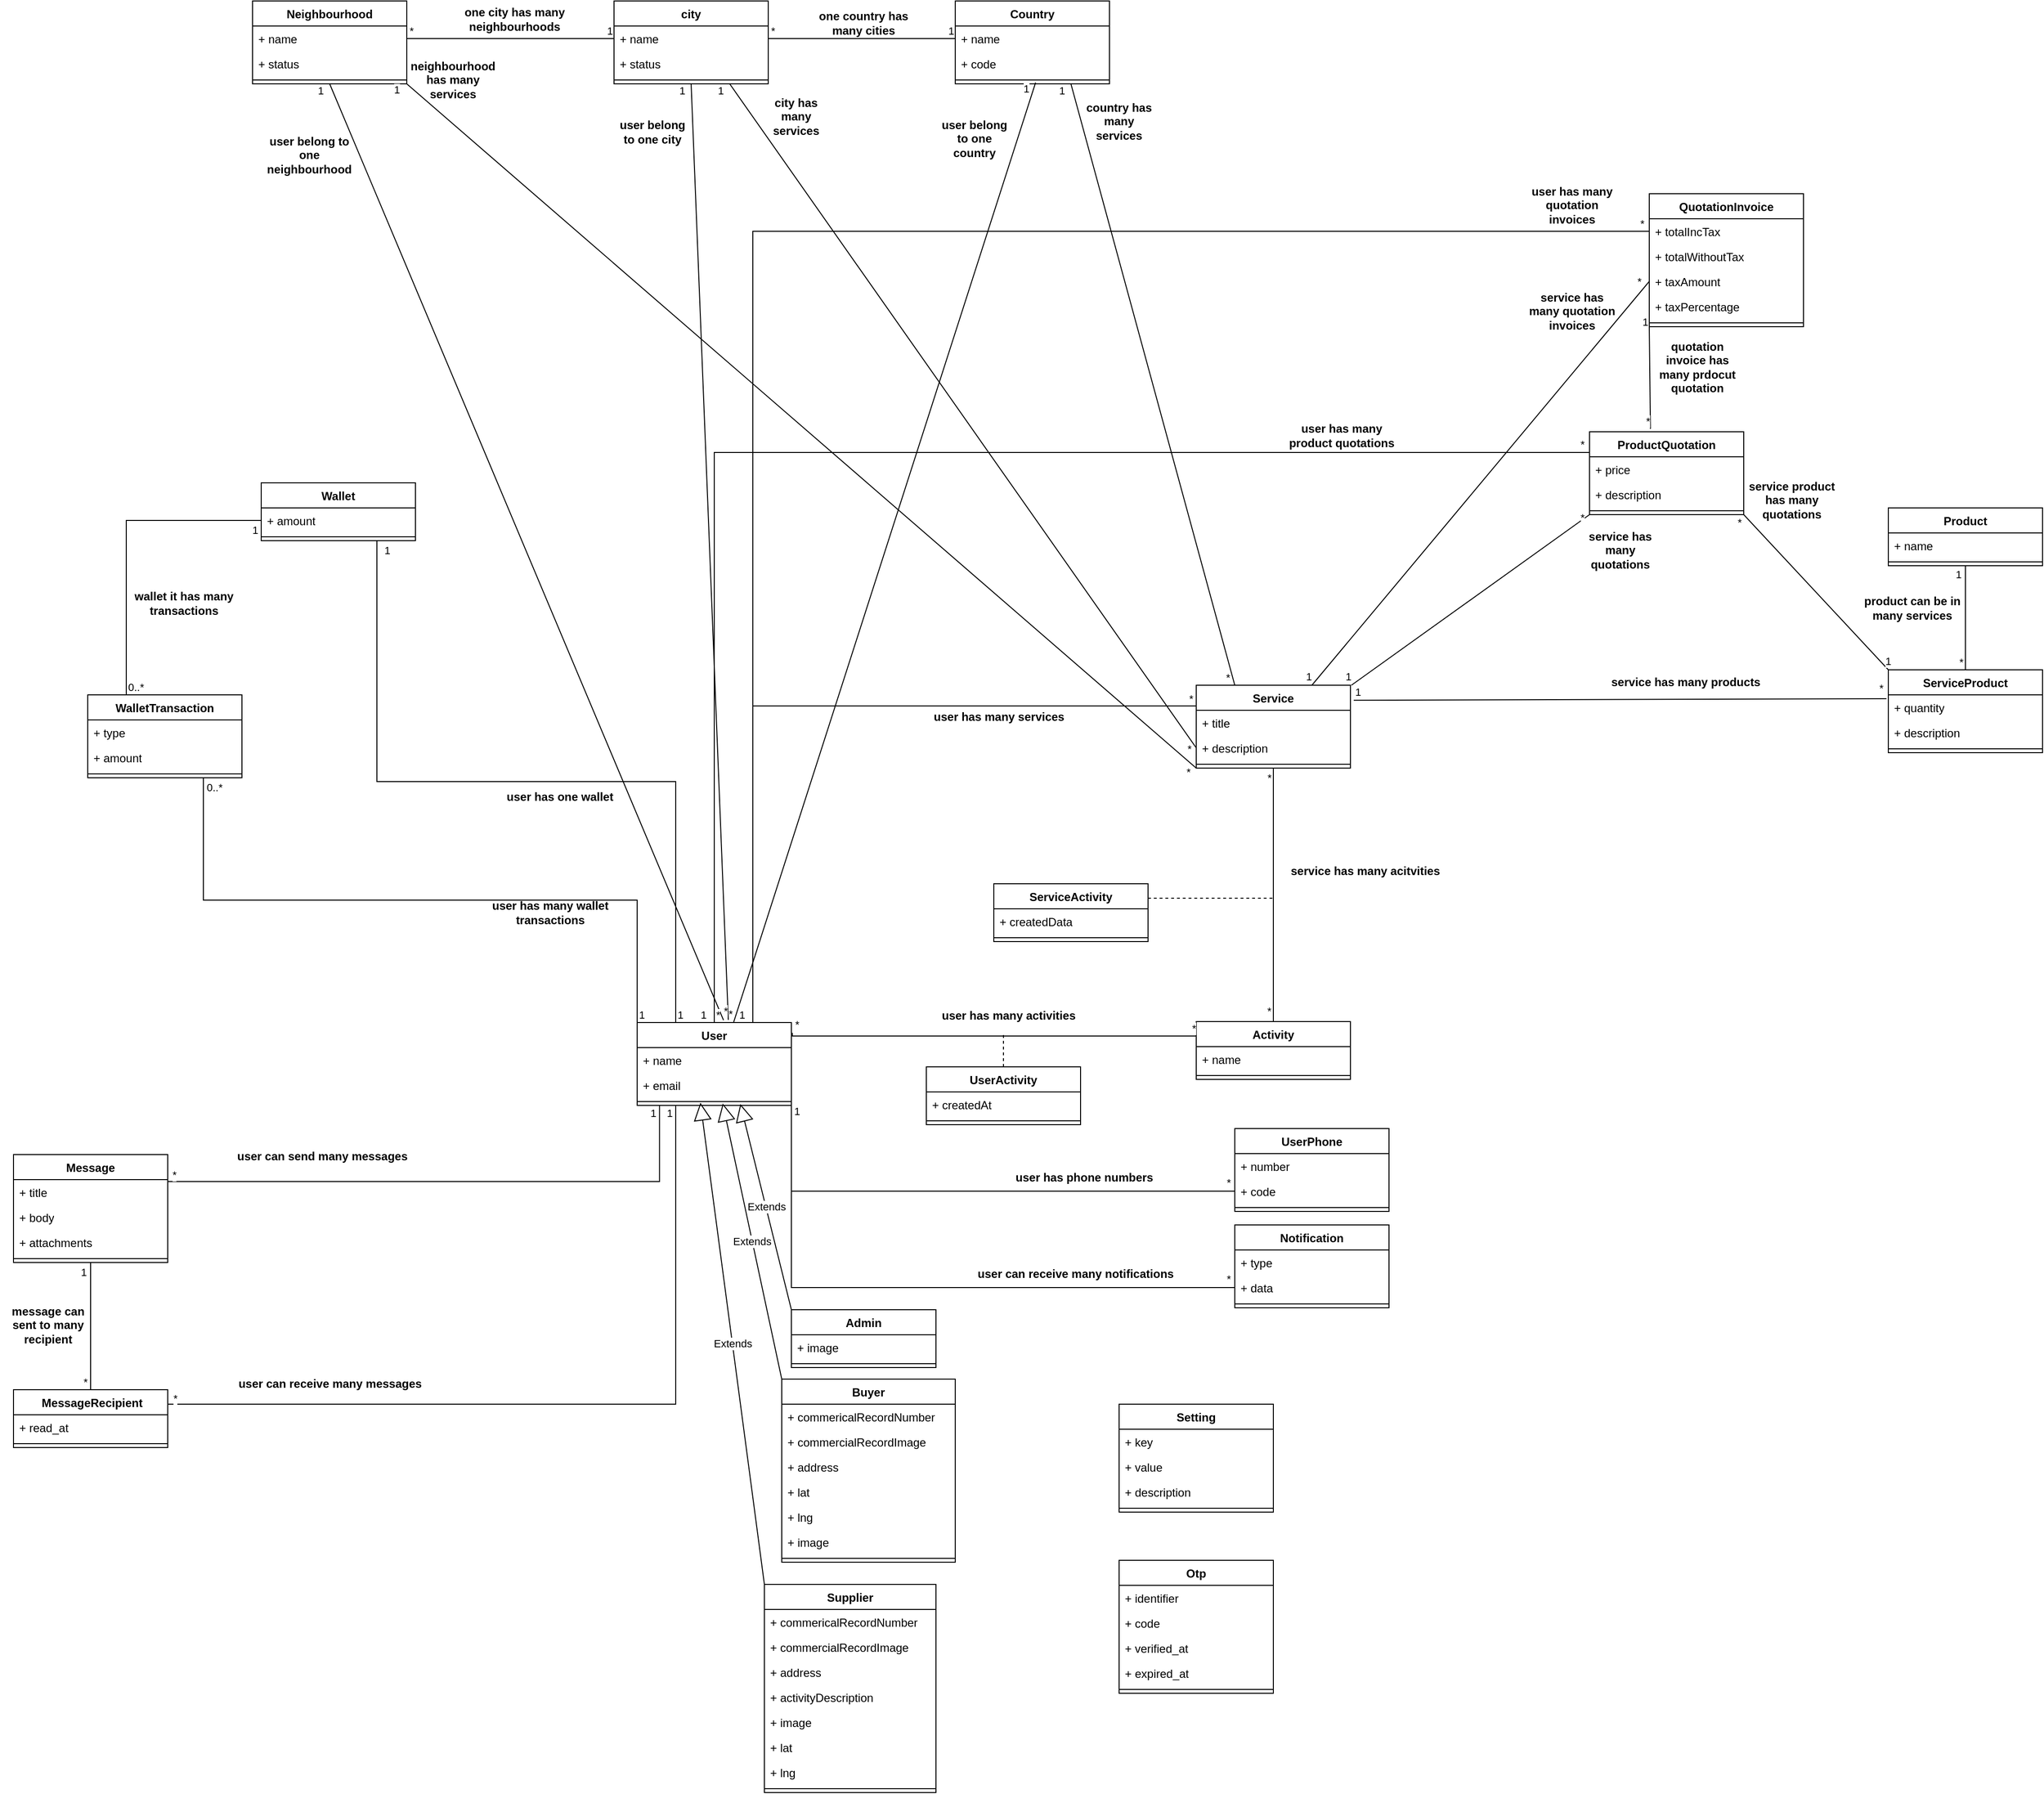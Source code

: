 <mxfile version="22.1.16" type="device">
  <diagram name="Page-1" id="Zn51DEdEa5nyNCJD8_h7">
    <mxGraphModel dx="9050" dy="2621" grid="1" gridSize="10" guides="1" tooltips="1" connect="1" arrows="1" fold="1" page="1" pageScale="1" pageWidth="8000" pageHeight="2000" math="0" shadow="0">
      <root>
        <mxCell id="0" />
        <mxCell id="1" parent="0" />
        <mxCell id="PyQ7AgOXYM5JyT4isBlk-11" value="User" style="swimlane;fontStyle=1;align=center;verticalAlign=top;childLayout=stackLayout;horizontal=1;startSize=26;horizontalStack=0;resizeParent=1;resizeParentMax=0;resizeLast=0;collapsible=1;marginBottom=0;whiteSpace=wrap;html=1;" parent="1" vertex="1">
          <mxGeometry x="290" y="60" width="160" height="86" as="geometry" />
        </mxCell>
        <mxCell id="PyQ7AgOXYM5JyT4isBlk-12" value="+ name" style="text;strokeColor=none;fillColor=none;align=left;verticalAlign=top;spacingLeft=4;spacingRight=4;overflow=hidden;rotatable=0;points=[[0,0.5],[1,0.5]];portConstraint=eastwest;whiteSpace=wrap;html=1;" parent="PyQ7AgOXYM5JyT4isBlk-11" vertex="1">
          <mxGeometry y="26" width="160" height="26" as="geometry" />
        </mxCell>
        <mxCell id="PyQ7AgOXYM5JyT4isBlk-16" value="+ email" style="text;strokeColor=none;fillColor=none;align=left;verticalAlign=top;spacingLeft=4;spacingRight=4;overflow=hidden;rotatable=0;points=[[0,0.5],[1,0.5]];portConstraint=eastwest;whiteSpace=wrap;html=1;" parent="PyQ7AgOXYM5JyT4isBlk-11" vertex="1">
          <mxGeometry y="52" width="160" height="26" as="geometry" />
        </mxCell>
        <mxCell id="PyQ7AgOXYM5JyT4isBlk-13" value="" style="line;strokeWidth=1;fillColor=none;align=left;verticalAlign=middle;spacingTop=-1;spacingLeft=3;spacingRight=3;rotatable=0;labelPosition=right;points=[];portConstraint=eastwest;strokeColor=inherit;" parent="PyQ7AgOXYM5JyT4isBlk-11" vertex="1">
          <mxGeometry y="78" width="160" height="8" as="geometry" />
        </mxCell>
        <mxCell id="PyQ7AgOXYM5JyT4isBlk-18" value="Supplier" style="swimlane;fontStyle=1;align=center;verticalAlign=top;childLayout=stackLayout;horizontal=1;startSize=26;horizontalStack=0;resizeParent=1;resizeParentMax=0;resizeLast=0;collapsible=1;marginBottom=0;whiteSpace=wrap;html=1;" parent="1" vertex="1">
          <mxGeometry x="422" y="643" width="178" height="216" as="geometry" />
        </mxCell>
        <mxCell id="PyQ7AgOXYM5JyT4isBlk-35" value="+ commericalRecordNumber" style="text;strokeColor=none;fillColor=none;align=left;verticalAlign=top;spacingLeft=4;spacingRight=4;overflow=hidden;rotatable=0;points=[[0,0.5],[1,0.5]];portConstraint=eastwest;whiteSpace=wrap;html=1;" parent="PyQ7AgOXYM5JyT4isBlk-18" vertex="1">
          <mxGeometry y="26" width="178" height="26" as="geometry" />
        </mxCell>
        <mxCell id="PyQ7AgOXYM5JyT4isBlk-41" value="+ commercialRecordImage" style="text;strokeColor=none;fillColor=none;align=left;verticalAlign=top;spacingLeft=4;spacingRight=4;overflow=hidden;rotatable=0;points=[[0,0.5],[1,0.5]];portConstraint=eastwest;whiteSpace=wrap;html=1;" parent="PyQ7AgOXYM5JyT4isBlk-18" vertex="1">
          <mxGeometry y="52" width="178" height="26" as="geometry" />
        </mxCell>
        <mxCell id="b_lAWqzfYTKg2eAhF0Yr-1" value="+ address" style="text;strokeColor=none;fillColor=none;align=left;verticalAlign=top;spacingLeft=4;spacingRight=4;overflow=hidden;rotatable=0;points=[[0,0.5],[1,0.5]];portConstraint=eastwest;whiteSpace=wrap;html=1;" parent="PyQ7AgOXYM5JyT4isBlk-18" vertex="1">
          <mxGeometry y="78" width="178" height="26" as="geometry" />
        </mxCell>
        <mxCell id="PyQ7AgOXYM5JyT4isBlk-44" value="+ activityDescription" style="text;strokeColor=none;fillColor=none;align=left;verticalAlign=top;spacingLeft=4;spacingRight=4;overflow=hidden;rotatable=0;points=[[0,0.5],[1,0.5]];portConstraint=eastwest;whiteSpace=wrap;html=1;" parent="PyQ7AgOXYM5JyT4isBlk-18" vertex="1">
          <mxGeometry y="104" width="178" height="26" as="geometry" />
        </mxCell>
        <mxCell id="PyQ7AgOXYM5JyT4isBlk-36" value="+ image" style="text;strokeColor=none;fillColor=none;align=left;verticalAlign=top;spacingLeft=4;spacingRight=4;overflow=hidden;rotatable=0;points=[[0,0.5],[1,0.5]];portConstraint=eastwest;whiteSpace=wrap;html=1;" parent="PyQ7AgOXYM5JyT4isBlk-18" vertex="1">
          <mxGeometry y="130" width="178" height="26" as="geometry" />
        </mxCell>
        <mxCell id="PyQ7AgOXYM5JyT4isBlk-37" value="+ lat" style="text;strokeColor=none;fillColor=none;align=left;verticalAlign=top;spacingLeft=4;spacingRight=4;overflow=hidden;rotatable=0;points=[[0,0.5],[1,0.5]];portConstraint=eastwest;whiteSpace=wrap;html=1;" parent="PyQ7AgOXYM5JyT4isBlk-18" vertex="1">
          <mxGeometry y="156" width="178" height="26" as="geometry" />
        </mxCell>
        <mxCell id="PyQ7AgOXYM5JyT4isBlk-40" value="+ lng" style="text;strokeColor=none;fillColor=none;align=left;verticalAlign=top;spacingLeft=4;spacingRight=4;overflow=hidden;rotatable=0;points=[[0,0.5],[1,0.5]];portConstraint=eastwest;whiteSpace=wrap;html=1;" parent="PyQ7AgOXYM5JyT4isBlk-18" vertex="1">
          <mxGeometry y="182" width="178" height="26" as="geometry" />
        </mxCell>
        <mxCell id="PyQ7AgOXYM5JyT4isBlk-22" value="" style="line;strokeWidth=1;fillColor=none;align=left;verticalAlign=middle;spacingTop=-1;spacingLeft=3;spacingRight=3;rotatable=0;labelPosition=right;points=[];portConstraint=eastwest;strokeColor=inherit;" parent="PyQ7AgOXYM5JyT4isBlk-18" vertex="1">
          <mxGeometry y="208" width="178" height="8" as="geometry" />
        </mxCell>
        <mxCell id="PyQ7AgOXYM5JyT4isBlk-23" value="Buyer" style="swimlane;fontStyle=1;align=center;verticalAlign=top;childLayout=stackLayout;horizontal=1;startSize=26;horizontalStack=0;resizeParent=1;resizeParentMax=0;resizeLast=0;collapsible=1;marginBottom=0;whiteSpace=wrap;html=1;" parent="1" vertex="1">
          <mxGeometry x="440" y="430" width="180" height="190" as="geometry" />
        </mxCell>
        <mxCell id="enO3wr0Q9h-Jhhb0yvb7-48" value="+ commericalRecordNumber" style="text;strokeColor=none;fillColor=none;align=left;verticalAlign=top;spacingLeft=4;spacingRight=4;overflow=hidden;rotatable=0;points=[[0,0.5],[1,0.5]];portConstraint=eastwest;whiteSpace=wrap;html=1;" parent="PyQ7AgOXYM5JyT4isBlk-23" vertex="1">
          <mxGeometry y="26" width="180" height="26" as="geometry" />
        </mxCell>
        <mxCell id="enO3wr0Q9h-Jhhb0yvb7-49" value="+ commercialRecordImage" style="text;strokeColor=none;fillColor=none;align=left;verticalAlign=top;spacingLeft=4;spacingRight=4;overflow=hidden;rotatable=0;points=[[0,0.5],[1,0.5]];portConstraint=eastwest;whiteSpace=wrap;html=1;" parent="PyQ7AgOXYM5JyT4isBlk-23" vertex="1">
          <mxGeometry y="52" width="180" height="26" as="geometry" />
        </mxCell>
        <mxCell id="b_lAWqzfYTKg2eAhF0Yr-2" value="+ address" style="text;strokeColor=none;fillColor=none;align=left;verticalAlign=top;spacingLeft=4;spacingRight=4;overflow=hidden;rotatable=0;points=[[0,0.5],[1,0.5]];portConstraint=eastwest;whiteSpace=wrap;html=1;" parent="PyQ7AgOXYM5JyT4isBlk-23" vertex="1">
          <mxGeometry y="78" width="180" height="26" as="geometry" />
        </mxCell>
        <mxCell id="PyQ7AgOXYM5JyT4isBlk-24" value="+ lat" style="text;strokeColor=none;fillColor=none;align=left;verticalAlign=top;spacingLeft=4;spacingRight=4;overflow=hidden;rotatable=0;points=[[0,0.5],[1,0.5]];portConstraint=eastwest;whiteSpace=wrap;html=1;" parent="PyQ7AgOXYM5JyT4isBlk-23" vertex="1">
          <mxGeometry y="104" width="180" height="26" as="geometry" />
        </mxCell>
        <mxCell id="PyQ7AgOXYM5JyT4isBlk-25" value="+ lng" style="text;strokeColor=none;fillColor=none;align=left;verticalAlign=top;spacingLeft=4;spacingRight=4;overflow=hidden;rotatable=0;points=[[0,0.5],[1,0.5]];portConstraint=eastwest;whiteSpace=wrap;html=1;" parent="PyQ7AgOXYM5JyT4isBlk-23" vertex="1">
          <mxGeometry y="130" width="180" height="26" as="geometry" />
        </mxCell>
        <mxCell id="PyQ7AgOXYM5JyT4isBlk-26" value="+ image" style="text;strokeColor=none;fillColor=none;align=left;verticalAlign=top;spacingLeft=4;spacingRight=4;overflow=hidden;rotatable=0;points=[[0,0.5],[1,0.5]];portConstraint=eastwest;whiteSpace=wrap;html=1;" parent="PyQ7AgOXYM5JyT4isBlk-23" vertex="1">
          <mxGeometry y="156" width="180" height="26" as="geometry" />
        </mxCell>
        <mxCell id="PyQ7AgOXYM5JyT4isBlk-27" value="" style="line;strokeWidth=1;fillColor=none;align=left;verticalAlign=middle;spacingTop=-1;spacingLeft=3;spacingRight=3;rotatable=0;labelPosition=right;points=[];portConstraint=eastwest;strokeColor=inherit;" parent="PyQ7AgOXYM5JyT4isBlk-23" vertex="1">
          <mxGeometry y="182" width="180" height="8" as="geometry" />
        </mxCell>
        <mxCell id="PyQ7AgOXYM5JyT4isBlk-28" value="Extends" style="endArrow=block;endSize=16;endFill=0;html=1;rounded=0;exitX=0;exitY=0;exitDx=0;exitDy=0;entryX=0.41;entryY=0.65;entryDx=0;entryDy=0;entryPerimeter=0;" parent="1" source="PyQ7AgOXYM5JyT4isBlk-18" target="PyQ7AgOXYM5JyT4isBlk-13" edge="1">
          <mxGeometry width="160" relative="1" as="geometry">
            <mxPoint x="370" y="180" as="sourcePoint" />
            <mxPoint x="530" y="180" as="targetPoint" />
          </mxGeometry>
        </mxCell>
        <mxCell id="PyQ7AgOXYM5JyT4isBlk-34" value="Extends" style="endArrow=block;endSize=16;endFill=0;html=1;rounded=0;exitX=0;exitY=0;exitDx=0;exitDy=0;entryX=0.555;entryY=0.75;entryDx=0;entryDy=0;entryPerimeter=0;" parent="1" source="PyQ7AgOXYM5JyT4isBlk-23" target="PyQ7AgOXYM5JyT4isBlk-13" edge="1">
          <mxGeometry width="160" relative="1" as="geometry">
            <mxPoint x="280" y="280" as="sourcePoint" />
            <mxPoint x="340" y="172" as="targetPoint" />
          </mxGeometry>
        </mxCell>
        <mxCell id="PyQ7AgOXYM5JyT4isBlk-46" value="Activity" style="swimlane;fontStyle=1;align=center;verticalAlign=top;childLayout=stackLayout;horizontal=1;startSize=26;horizontalStack=0;resizeParent=1;resizeParentMax=0;resizeLast=0;collapsible=1;marginBottom=0;whiteSpace=wrap;html=1;" parent="1" vertex="1">
          <mxGeometry x="870" y="59" width="160" height="60" as="geometry" />
        </mxCell>
        <mxCell id="PyQ7AgOXYM5JyT4isBlk-47" value="+ name" style="text;strokeColor=none;fillColor=none;align=left;verticalAlign=top;spacingLeft=4;spacingRight=4;overflow=hidden;rotatable=0;points=[[0,0.5],[1,0.5]];portConstraint=eastwest;whiteSpace=wrap;html=1;" parent="PyQ7AgOXYM5JyT4isBlk-46" vertex="1">
          <mxGeometry y="26" width="160" height="26" as="geometry" />
        </mxCell>
        <mxCell id="PyQ7AgOXYM5JyT4isBlk-50" value="" style="line;strokeWidth=1;fillColor=none;align=left;verticalAlign=middle;spacingTop=-1;spacingLeft=3;spacingRight=3;rotatable=0;labelPosition=right;points=[];portConstraint=eastwest;strokeColor=inherit;" parent="PyQ7AgOXYM5JyT4isBlk-46" vertex="1">
          <mxGeometry y="52" width="160" height="8" as="geometry" />
        </mxCell>
        <mxCell id="PyQ7AgOXYM5JyT4isBlk-59" value="UserActivity" style="swimlane;fontStyle=1;align=center;verticalAlign=top;childLayout=stackLayout;horizontal=1;startSize=26;horizontalStack=0;resizeParent=1;resizeParentMax=0;resizeLast=0;collapsible=1;marginBottom=0;whiteSpace=wrap;html=1;" parent="1" vertex="1">
          <mxGeometry x="590" y="106" width="160" height="60" as="geometry" />
        </mxCell>
        <mxCell id="PyQ7AgOXYM5JyT4isBlk-60" value="+ createdAt" style="text;strokeColor=none;fillColor=none;align=left;verticalAlign=top;spacingLeft=4;spacingRight=4;overflow=hidden;rotatable=0;points=[[0,0.5],[1,0.5]];portConstraint=eastwest;whiteSpace=wrap;html=1;" parent="PyQ7AgOXYM5JyT4isBlk-59" vertex="1">
          <mxGeometry y="26" width="160" height="26" as="geometry" />
        </mxCell>
        <mxCell id="PyQ7AgOXYM5JyT4isBlk-61" value="" style="line;strokeWidth=1;fillColor=none;align=left;verticalAlign=middle;spacingTop=-1;spacingLeft=3;spacingRight=3;rotatable=0;labelPosition=right;points=[];portConstraint=eastwest;strokeColor=inherit;" parent="PyQ7AgOXYM5JyT4isBlk-59" vertex="1">
          <mxGeometry y="52" width="160" height="8" as="geometry" />
        </mxCell>
        <mxCell id="PyQ7AgOXYM5JyT4isBlk-62" value="" style="endArrow=none;html=1;edgeStyle=orthogonalEdgeStyle;rounded=0;entryX=0;entryY=0.25;entryDx=0;entryDy=0;exitX=1.006;exitY=0.125;exitDx=0;exitDy=0;exitPerimeter=0;" parent="1" source="PyQ7AgOXYM5JyT4isBlk-11" target="PyQ7AgOXYM5JyT4isBlk-46" edge="1">
          <mxGeometry relative="1" as="geometry">
            <mxPoint x="530" y="300" as="sourcePoint" />
            <mxPoint x="690" y="300" as="targetPoint" />
            <Array as="points">
              <mxPoint x="560" y="74" />
              <mxPoint x="560" y="74" />
            </Array>
          </mxGeometry>
        </mxCell>
        <mxCell id="PyQ7AgOXYM5JyT4isBlk-63" value="*" style="edgeLabel;resizable=0;html=1;align=left;verticalAlign=bottom;" parent="PyQ7AgOXYM5JyT4isBlk-62" connectable="0" vertex="1">
          <mxGeometry x="-1" relative="1" as="geometry">
            <mxPoint x="1" as="offset" />
          </mxGeometry>
        </mxCell>
        <mxCell id="PyQ7AgOXYM5JyT4isBlk-64" value="*" style="edgeLabel;resizable=0;html=1;align=right;verticalAlign=bottom;" parent="PyQ7AgOXYM5JyT4isBlk-62" connectable="0" vertex="1">
          <mxGeometry x="1" relative="1" as="geometry" />
        </mxCell>
        <mxCell id="PyQ7AgOXYM5JyT4isBlk-76" value="" style="endArrow=none;dashed=1;html=1;rounded=0;exitX=0.5;exitY=0;exitDx=0;exitDy=0;" parent="1" source="PyQ7AgOXYM5JyT4isBlk-59" edge="1">
          <mxGeometry width="50" height="50" relative="1" as="geometry">
            <mxPoint x="590" y="310" as="sourcePoint" />
            <mxPoint x="670" y="70" as="targetPoint" />
          </mxGeometry>
        </mxCell>
        <mxCell id="x0H6_3LuyySoZYE-pXto-1" value="Service" style="swimlane;fontStyle=1;align=center;verticalAlign=top;childLayout=stackLayout;horizontal=1;startSize=26;horizontalStack=0;resizeParent=1;resizeParentMax=0;resizeLast=0;collapsible=1;marginBottom=0;whiteSpace=wrap;html=1;" parent="1" vertex="1">
          <mxGeometry x="870" y="-290" width="160" height="86" as="geometry" />
        </mxCell>
        <mxCell id="x0H6_3LuyySoZYE-pXto-2" value="+ title" style="text;strokeColor=none;fillColor=none;align=left;verticalAlign=top;spacingLeft=4;spacingRight=4;overflow=hidden;rotatable=0;points=[[0,0.5],[1,0.5]];portConstraint=eastwest;whiteSpace=wrap;html=1;" parent="x0H6_3LuyySoZYE-pXto-1" vertex="1">
          <mxGeometry y="26" width="160" height="26" as="geometry" />
        </mxCell>
        <mxCell id="x0H6_3LuyySoZYE-pXto-3" value="+ description" style="text;strokeColor=none;fillColor=none;align=left;verticalAlign=top;spacingLeft=4;spacingRight=4;overflow=hidden;rotatable=0;points=[[0,0.5],[1,0.5]];portConstraint=eastwest;whiteSpace=wrap;html=1;" parent="x0H6_3LuyySoZYE-pXto-1" vertex="1">
          <mxGeometry y="52" width="160" height="26" as="geometry" />
        </mxCell>
        <mxCell id="x0H6_3LuyySoZYE-pXto-5" value="" style="line;strokeWidth=1;fillColor=none;align=left;verticalAlign=middle;spacingTop=-1;spacingLeft=3;spacingRight=3;rotatable=0;labelPosition=right;points=[];portConstraint=eastwest;strokeColor=inherit;" parent="x0H6_3LuyySoZYE-pXto-1" vertex="1">
          <mxGeometry y="78" width="160" height="8" as="geometry" />
        </mxCell>
        <mxCell id="x0H6_3LuyySoZYE-pXto-9" value="" style="endArrow=none;html=1;edgeStyle=orthogonalEdgeStyle;rounded=0;entryX=0;entryY=0.25;entryDx=0;entryDy=0;exitX=0.75;exitY=0;exitDx=0;exitDy=0;" parent="1" source="PyQ7AgOXYM5JyT4isBlk-11" target="x0H6_3LuyySoZYE-pXto-1" edge="1">
          <mxGeometry relative="1" as="geometry">
            <mxPoint x="310" y="-30" as="sourcePoint" />
            <mxPoint x="470" y="-30" as="targetPoint" />
          </mxGeometry>
        </mxCell>
        <mxCell id="x0H6_3LuyySoZYE-pXto-10" value="1" style="edgeLabel;resizable=0;html=1;align=left;verticalAlign=bottom;" parent="x0H6_3LuyySoZYE-pXto-9" connectable="0" vertex="1">
          <mxGeometry x="-1" relative="1" as="geometry">
            <mxPoint x="-16" as="offset" />
          </mxGeometry>
        </mxCell>
        <mxCell id="x0H6_3LuyySoZYE-pXto-11" value="*" style="edgeLabel;resizable=0;html=1;align=right;verticalAlign=bottom;" parent="x0H6_3LuyySoZYE-pXto-9" connectable="0" vertex="1">
          <mxGeometry x="1" relative="1" as="geometry">
            <mxPoint x="-3" y="1" as="offset" />
          </mxGeometry>
        </mxCell>
        <mxCell id="x0H6_3LuyySoZYE-pXto-16" value="" style="endArrow=none;html=1;edgeStyle=orthogonalEdgeStyle;rounded=0;entryX=0.5;entryY=0;entryDx=0;entryDy=0;exitX=0.5;exitY=1;exitDx=0;exitDy=0;" parent="1" source="x0H6_3LuyySoZYE-pXto-1" target="PyQ7AgOXYM5JyT4isBlk-46" edge="1">
          <mxGeometry relative="1" as="geometry">
            <mxPoint x="610" y="-70" as="sourcePoint" />
            <mxPoint x="770" y="-70" as="targetPoint" />
          </mxGeometry>
        </mxCell>
        <mxCell id="x0H6_3LuyySoZYE-pXto-17" value="*" style="edgeLabel;resizable=0;html=1;align=left;verticalAlign=bottom;" parent="x0H6_3LuyySoZYE-pXto-16" connectable="0" vertex="1">
          <mxGeometry x="-1" relative="1" as="geometry">
            <mxPoint x="-8" y="18" as="offset" />
          </mxGeometry>
        </mxCell>
        <mxCell id="x0H6_3LuyySoZYE-pXto-18" value="*" style="edgeLabel;resizable=0;html=1;align=right;verticalAlign=bottom;" parent="x0H6_3LuyySoZYE-pXto-16" connectable="0" vertex="1">
          <mxGeometry x="1" relative="1" as="geometry">
            <mxPoint x="-2" y="-3" as="offset" />
          </mxGeometry>
        </mxCell>
        <mxCell id="x0H6_3LuyySoZYE-pXto-19" value="user has many activities" style="text;align=center;fontStyle=1;verticalAlign=middle;spacingLeft=3;spacingRight=3;strokeColor=none;rotatable=0;points=[[0,0.5],[1,0.5]];portConstraint=eastwest;html=1;" parent="1" vertex="1">
          <mxGeometry x="600" y="40" width="150" height="26" as="geometry" />
        </mxCell>
        <mxCell id="x0H6_3LuyySoZYE-pXto-20" value="user has many services" style="text;align=center;fontStyle=1;verticalAlign=middle;spacingLeft=3;spacingRight=3;strokeColor=none;rotatable=0;points=[[0,0.5],[1,0.5]];portConstraint=eastwest;html=1;" parent="1" vertex="1">
          <mxGeometry x="590" y="-270" width="150" height="26" as="geometry" />
        </mxCell>
        <mxCell id="x0H6_3LuyySoZYE-pXto-21" value="service has many acitvities" style="text;align=center;fontStyle=1;verticalAlign=middle;spacingLeft=3;spacingRight=3;strokeColor=none;rotatable=0;points=[[0,0.5],[1,0.5]];portConstraint=eastwest;html=1;" parent="1" vertex="1">
          <mxGeometry x="970" y="-110" width="150" height="26" as="geometry" />
        </mxCell>
        <mxCell id="x0H6_3LuyySoZYE-pXto-22" value="" style="endArrow=none;dashed=1;html=1;rounded=0;exitX=1;exitY=0.25;exitDx=0;exitDy=0;" parent="1" source="x0H6_3LuyySoZYE-pXto-23" edge="1">
          <mxGeometry width="50" height="50" relative="1" as="geometry">
            <mxPoint x="840" y="-100" as="sourcePoint" />
            <mxPoint x="950" y="-69" as="targetPoint" />
          </mxGeometry>
        </mxCell>
        <mxCell id="x0H6_3LuyySoZYE-pXto-23" value="ServiceActivity" style="swimlane;fontStyle=1;align=center;verticalAlign=top;childLayout=stackLayout;horizontal=1;startSize=26;horizontalStack=0;resizeParent=1;resizeParentMax=0;resizeLast=0;collapsible=1;marginBottom=0;whiteSpace=wrap;html=1;" parent="1" vertex="1">
          <mxGeometry x="660" y="-84" width="160" height="60" as="geometry" />
        </mxCell>
        <mxCell id="x0H6_3LuyySoZYE-pXto-24" value="+ createdData" style="text;strokeColor=none;fillColor=none;align=left;verticalAlign=top;spacingLeft=4;spacingRight=4;overflow=hidden;rotatable=0;points=[[0,0.5],[1,0.5]];portConstraint=eastwest;whiteSpace=wrap;html=1;" parent="x0H6_3LuyySoZYE-pXto-23" vertex="1">
          <mxGeometry y="26" width="160" height="26" as="geometry" />
        </mxCell>
        <mxCell id="x0H6_3LuyySoZYE-pXto-25" value="" style="line;strokeWidth=1;fillColor=none;align=left;verticalAlign=middle;spacingTop=-1;spacingLeft=3;spacingRight=3;rotatable=0;labelPosition=right;points=[];portConstraint=eastwest;strokeColor=inherit;" parent="x0H6_3LuyySoZYE-pXto-23" vertex="1">
          <mxGeometry y="52" width="160" height="8" as="geometry" />
        </mxCell>
        <mxCell id="oZ42pFr4XDYOVbT3j8_Y-1" value="Country" style="swimlane;fontStyle=1;align=center;verticalAlign=top;childLayout=stackLayout;horizontal=1;startSize=26;horizontalStack=0;resizeParent=1;resizeParentMax=0;resizeLast=0;collapsible=1;marginBottom=0;whiteSpace=wrap;html=1;" parent="1" vertex="1">
          <mxGeometry x="620" y="-1000" width="160" height="86" as="geometry" />
        </mxCell>
        <mxCell id="oZ42pFr4XDYOVbT3j8_Y-2" value="+ name" style="text;strokeColor=none;fillColor=none;align=left;verticalAlign=top;spacingLeft=4;spacingRight=4;overflow=hidden;rotatable=0;points=[[0,0.5],[1,0.5]];portConstraint=eastwest;whiteSpace=wrap;html=1;" parent="oZ42pFr4XDYOVbT3j8_Y-1" vertex="1">
          <mxGeometry y="26" width="160" height="26" as="geometry" />
        </mxCell>
        <mxCell id="oZ42pFr4XDYOVbT3j8_Y-3" value="+ code" style="text;strokeColor=none;fillColor=none;align=left;verticalAlign=top;spacingLeft=4;spacingRight=4;overflow=hidden;rotatable=0;points=[[0,0.5],[1,0.5]];portConstraint=eastwest;whiteSpace=wrap;html=1;" parent="oZ42pFr4XDYOVbT3j8_Y-1" vertex="1">
          <mxGeometry y="52" width="160" height="26" as="geometry" />
        </mxCell>
        <mxCell id="oZ42pFr4XDYOVbT3j8_Y-4" value="" style="line;strokeWidth=1;fillColor=none;align=left;verticalAlign=middle;spacingTop=-1;spacingLeft=3;spacingRight=3;rotatable=0;labelPosition=right;points=[];portConstraint=eastwest;strokeColor=inherit;" parent="oZ42pFr4XDYOVbT3j8_Y-1" vertex="1">
          <mxGeometry y="78" width="160" height="8" as="geometry" />
        </mxCell>
        <mxCell id="oZ42pFr4XDYOVbT3j8_Y-8" value="user belong to one country" style="text;align=center;fontStyle=1;verticalAlign=middle;spacingLeft=3;spacingRight=3;strokeColor=none;rotatable=0;points=[[0,0.5],[1,0.5]];portConstraint=eastwest;html=1;whiteSpace=wrap;" parent="1" vertex="1">
          <mxGeometry x="600" y="-870" width="80" height="26" as="geometry" />
        </mxCell>
        <mxCell id="zvBKjTgkPysL2VeD1i4c-6" value="Wallet" style="swimlane;fontStyle=1;align=center;verticalAlign=top;childLayout=stackLayout;horizontal=1;startSize=26;horizontalStack=0;resizeParent=1;resizeParentMax=0;resizeLast=0;collapsible=1;marginBottom=0;whiteSpace=wrap;html=1;" parent="1" vertex="1">
          <mxGeometry x="-100" y="-500" width="160" height="60" as="geometry" />
        </mxCell>
        <mxCell id="zvBKjTgkPysL2VeD1i4c-8" value="+ amount" style="text;strokeColor=none;fillColor=none;align=left;verticalAlign=top;spacingLeft=4;spacingRight=4;overflow=hidden;rotatable=0;points=[[0,0.5],[1,0.5]];portConstraint=eastwest;whiteSpace=wrap;html=1;" parent="zvBKjTgkPysL2VeD1i4c-6" vertex="1">
          <mxGeometry y="26" width="160" height="26" as="geometry" />
        </mxCell>
        <mxCell id="zvBKjTgkPysL2VeD1i4c-10" value="" style="line;strokeWidth=1;fillColor=none;align=left;verticalAlign=middle;spacingTop=-1;spacingLeft=3;spacingRight=3;rotatable=0;labelPosition=right;points=[];portConstraint=eastwest;strokeColor=inherit;" parent="zvBKjTgkPysL2VeD1i4c-6" vertex="1">
          <mxGeometry y="52" width="160" height="8" as="geometry" />
        </mxCell>
        <mxCell id="zvBKjTgkPysL2VeD1i4c-11" value="WalletTransaction" style="swimlane;fontStyle=1;align=center;verticalAlign=top;childLayout=stackLayout;horizontal=1;startSize=26;horizontalStack=0;resizeParent=1;resizeParentMax=0;resizeLast=0;collapsible=1;marginBottom=0;whiteSpace=wrap;html=1;" parent="1" vertex="1">
          <mxGeometry x="-280" y="-280" width="160" height="86" as="geometry" />
        </mxCell>
        <mxCell id="zvBKjTgkPysL2VeD1i4c-12" value="+ type" style="text;strokeColor=none;fillColor=none;align=left;verticalAlign=top;spacingLeft=4;spacingRight=4;overflow=hidden;rotatable=0;points=[[0,0.5],[1,0.5]];portConstraint=eastwest;whiteSpace=wrap;html=1;" parent="zvBKjTgkPysL2VeD1i4c-11" vertex="1">
          <mxGeometry y="26" width="160" height="26" as="geometry" />
        </mxCell>
        <mxCell id="zvBKjTgkPysL2VeD1i4c-13" value="+ amount" style="text;strokeColor=none;fillColor=none;align=left;verticalAlign=top;spacingLeft=4;spacingRight=4;overflow=hidden;rotatable=0;points=[[0,0.5],[1,0.5]];portConstraint=eastwest;whiteSpace=wrap;html=1;" parent="zvBKjTgkPysL2VeD1i4c-11" vertex="1">
          <mxGeometry y="52" width="160" height="26" as="geometry" />
        </mxCell>
        <mxCell id="zvBKjTgkPysL2VeD1i4c-15" value="" style="line;strokeWidth=1;fillColor=none;align=left;verticalAlign=middle;spacingTop=-1;spacingLeft=3;spacingRight=3;rotatable=0;labelPosition=right;points=[];portConstraint=eastwest;strokeColor=inherit;" parent="zvBKjTgkPysL2VeD1i4c-11" vertex="1">
          <mxGeometry y="78" width="160" height="8" as="geometry" />
        </mxCell>
        <mxCell id="zvBKjTgkPysL2VeD1i4c-19" value="user has many product quotations" style="text;align=center;fontStyle=1;verticalAlign=middle;spacingLeft=3;spacingRight=3;strokeColor=none;rotatable=0;points=[[0,0.5],[1,0.5]];portConstraint=eastwest;html=1;whiteSpace=wrap;" parent="1" vertex="1">
          <mxGeometry x="951" y="-562" width="140" height="26" as="geometry" />
        </mxCell>
        <mxCell id="zvBKjTgkPysL2VeD1i4c-27" value="" style="endArrow=none;html=1;edgeStyle=orthogonalEdgeStyle;rounded=0;entryX=0.75;entryY=1;entryDx=0;entryDy=0;exitX=0.25;exitY=0;exitDx=0;exitDy=0;" parent="1" source="PyQ7AgOXYM5JyT4isBlk-11" target="zvBKjTgkPysL2VeD1i4c-6" edge="1">
          <mxGeometry relative="1" as="geometry">
            <mxPoint x="360" y="70" as="sourcePoint" />
            <mxPoint x="370" y="-451" as="targetPoint" />
          </mxGeometry>
        </mxCell>
        <mxCell id="zvBKjTgkPysL2VeD1i4c-28" value="1" style="edgeLabel;resizable=0;html=1;align=left;verticalAlign=bottom;" parent="zvBKjTgkPysL2VeD1i4c-27" connectable="0" vertex="1">
          <mxGeometry x="-1" relative="1" as="geometry" />
        </mxCell>
        <mxCell id="zvBKjTgkPysL2VeD1i4c-29" value="1" style="edgeLabel;resizable=0;html=1;align=right;verticalAlign=bottom;" parent="zvBKjTgkPysL2VeD1i4c-27" connectable="0" vertex="1">
          <mxGeometry x="1" relative="1" as="geometry">
            <mxPoint x="14" y="18" as="offset" />
          </mxGeometry>
        </mxCell>
        <mxCell id="zvBKjTgkPysL2VeD1i4c-30" value="user has one wallet" style="text;align=center;fontStyle=1;verticalAlign=middle;spacingLeft=3;spacingRight=3;strokeColor=none;rotatable=0;points=[[0,0.5],[1,0.5]];portConstraint=eastwest;html=1;whiteSpace=wrap;" parent="1" vertex="1">
          <mxGeometry x="140" y="-187" width="140" height="26" as="geometry" />
        </mxCell>
        <mxCell id="zvBKjTgkPysL2VeD1i4c-31" value="" style="endArrow=none;html=1;edgeStyle=orthogonalEdgeStyle;rounded=0;entryX=0.75;entryY=1;entryDx=0;entryDy=0;exitX=0;exitY=0;exitDx=0;exitDy=0;" parent="1" source="PyQ7AgOXYM5JyT4isBlk-11" target="zvBKjTgkPysL2VeD1i4c-11" edge="1">
          <mxGeometry relative="1" as="geometry">
            <mxPoint x="230" y="40" as="sourcePoint" />
            <mxPoint x="30" y="-430" as="targetPoint" />
          </mxGeometry>
        </mxCell>
        <mxCell id="zvBKjTgkPysL2VeD1i4c-32" value="1" style="edgeLabel;resizable=0;html=1;align=left;verticalAlign=bottom;" parent="zvBKjTgkPysL2VeD1i4c-31" connectable="0" vertex="1">
          <mxGeometry x="-1" relative="1" as="geometry" />
        </mxCell>
        <mxCell id="zvBKjTgkPysL2VeD1i4c-33" value="0..*" style="edgeLabel;resizable=0;html=1;align=right;verticalAlign=bottom;" parent="zvBKjTgkPysL2VeD1i4c-31" connectable="0" vertex="1">
          <mxGeometry x="1" relative="1" as="geometry">
            <mxPoint x="20" y="18" as="offset" />
          </mxGeometry>
        </mxCell>
        <mxCell id="zvBKjTgkPysL2VeD1i4c-34" value="user has many wallet transactions" style="text;align=center;fontStyle=1;verticalAlign=middle;spacingLeft=3;spacingRight=3;strokeColor=none;rotatable=0;points=[[0,0.5],[1,0.5]];portConstraint=eastwest;html=1;whiteSpace=wrap;" parent="1" vertex="1">
          <mxGeometry x="130" y="-67" width="140" height="26" as="geometry" />
        </mxCell>
        <mxCell id="zvBKjTgkPysL2VeD1i4c-36" value="" style="endArrow=none;html=1;edgeStyle=orthogonalEdgeStyle;rounded=0;exitX=0.25;exitY=0;exitDx=0;exitDy=0;entryX=0;entryY=0.5;entryDx=0;entryDy=0;" parent="1" source="zvBKjTgkPysL2VeD1i4c-11" target="zvBKjTgkPysL2VeD1i4c-8" edge="1">
          <mxGeometry relative="1" as="geometry">
            <mxPoint x="-50" y="-316" as="sourcePoint" />
            <mxPoint x="-130" y="-470" as="targetPoint" />
          </mxGeometry>
        </mxCell>
        <mxCell id="zvBKjTgkPysL2VeD1i4c-37" value="0..*" style="edgeLabel;resizable=0;html=1;align=left;verticalAlign=bottom;" parent="zvBKjTgkPysL2VeD1i4c-36" connectable="0" vertex="1">
          <mxGeometry x="-1" relative="1" as="geometry" />
        </mxCell>
        <mxCell id="zvBKjTgkPysL2VeD1i4c-38" value="1" style="edgeLabel;resizable=0;html=1;align=right;verticalAlign=bottom;" parent="zvBKjTgkPysL2VeD1i4c-36" connectable="0" vertex="1">
          <mxGeometry x="1" relative="1" as="geometry">
            <mxPoint x="-3" y="18" as="offset" />
          </mxGeometry>
        </mxCell>
        <mxCell id="zvBKjTgkPysL2VeD1i4c-40" value="wallet it has many transactions" style="text;align=center;fontStyle=1;verticalAlign=middle;spacingLeft=3;spacingRight=3;strokeColor=none;rotatable=0;points=[[0,0.5],[1,0.5]];portConstraint=eastwest;html=1;whiteSpace=wrap;" parent="1" vertex="1">
          <mxGeometry x="-250" y="-388" width="140" height="26" as="geometry" />
        </mxCell>
        <mxCell id="41x8xV-9wC06xUwZ0Inl-1" value="Message" style="swimlane;fontStyle=1;align=center;verticalAlign=top;childLayout=stackLayout;horizontal=1;startSize=26;horizontalStack=0;resizeParent=1;resizeParentMax=0;resizeLast=0;collapsible=1;marginBottom=0;whiteSpace=wrap;html=1;" parent="1" vertex="1">
          <mxGeometry x="-357" y="197" width="160" height="112" as="geometry" />
        </mxCell>
        <mxCell id="41x8xV-9wC06xUwZ0Inl-2" value="+ title" style="text;strokeColor=none;fillColor=none;align=left;verticalAlign=top;spacingLeft=4;spacingRight=4;overflow=hidden;rotatable=0;points=[[0,0.5],[1,0.5]];portConstraint=eastwest;whiteSpace=wrap;html=1;" parent="41x8xV-9wC06xUwZ0Inl-1" vertex="1">
          <mxGeometry y="26" width="160" height="26" as="geometry" />
        </mxCell>
        <mxCell id="41x8xV-9wC06xUwZ0Inl-3" value="+ body" style="text;strokeColor=none;fillColor=none;align=left;verticalAlign=top;spacingLeft=4;spacingRight=4;overflow=hidden;rotatable=0;points=[[0,0.5],[1,0.5]];portConstraint=eastwest;whiteSpace=wrap;html=1;" parent="41x8xV-9wC06xUwZ0Inl-1" vertex="1">
          <mxGeometry y="52" width="160" height="26" as="geometry" />
        </mxCell>
        <mxCell id="41x8xV-9wC06xUwZ0Inl-4" value="+ attachments" style="text;strokeColor=none;fillColor=none;align=left;verticalAlign=top;spacingLeft=4;spacingRight=4;overflow=hidden;rotatable=0;points=[[0,0.5],[1,0.5]];portConstraint=eastwest;whiteSpace=wrap;html=1;" parent="41x8xV-9wC06xUwZ0Inl-1" vertex="1">
          <mxGeometry y="78" width="160" height="26" as="geometry" />
        </mxCell>
        <mxCell id="41x8xV-9wC06xUwZ0Inl-6" value="" style="line;strokeWidth=1;fillColor=none;align=left;verticalAlign=middle;spacingTop=-1;spacingLeft=3;spacingRight=3;rotatable=0;labelPosition=right;points=[];portConstraint=eastwest;strokeColor=inherit;" parent="41x8xV-9wC06xUwZ0Inl-1" vertex="1">
          <mxGeometry y="104" width="160" height="8" as="geometry" />
        </mxCell>
        <mxCell id="41x8xV-9wC06xUwZ0Inl-7" value="" style="endArrow=none;html=1;edgeStyle=orthogonalEdgeStyle;rounded=0;exitX=1;exitY=0.25;exitDx=0;exitDy=0;entryX=0.145;entryY=1.051;entryDx=0;entryDy=0;entryPerimeter=0;" parent="1" source="41x8xV-9wC06xUwZ0Inl-1" target="PyQ7AgOXYM5JyT4isBlk-13" edge="1">
          <mxGeometry relative="1" as="geometry">
            <mxPoint x="55.5" y="220" as="sourcePoint" />
            <mxPoint x="320" y="260" as="targetPoint" />
          </mxGeometry>
        </mxCell>
        <mxCell id="41x8xV-9wC06xUwZ0Inl-8" value="*" style="edgeLabel;resizable=0;html=1;align=left;verticalAlign=bottom;" parent="41x8xV-9wC06xUwZ0Inl-7" connectable="0" vertex="1">
          <mxGeometry x="-1" relative="1" as="geometry">
            <mxPoint x="3" y="1" as="offset" />
          </mxGeometry>
        </mxCell>
        <mxCell id="41x8xV-9wC06xUwZ0Inl-9" value="1" style="edgeLabel;resizable=0;html=1;align=right;verticalAlign=bottom;" parent="41x8xV-9wC06xUwZ0Inl-7" connectable="0" vertex="1">
          <mxGeometry x="1" relative="1" as="geometry">
            <mxPoint x="-3" y="16" as="offset" />
          </mxGeometry>
        </mxCell>
        <mxCell id="41x8xV-9wC06xUwZ0Inl-10" value="user can send many messages" style="text;align=center;fontStyle=1;verticalAlign=middle;spacingLeft=3;spacingRight=3;strokeColor=none;rotatable=0;points=[[0,0.5],[1,0.5]];portConstraint=eastwest;html=1;" parent="1" vertex="1">
          <mxGeometry x="-77" y="186" width="80" height="26" as="geometry" />
        </mxCell>
        <mxCell id="XCog4eqIb1168ANln35M-1" value="city" style="swimlane;fontStyle=1;align=center;verticalAlign=top;childLayout=stackLayout;horizontal=1;startSize=26;horizontalStack=0;resizeParent=1;resizeParentMax=0;resizeLast=0;collapsible=1;marginBottom=0;whiteSpace=wrap;html=1;" parent="1" vertex="1">
          <mxGeometry x="266" y="-1000" width="160" height="86" as="geometry" />
        </mxCell>
        <mxCell id="XCog4eqIb1168ANln35M-2" value="+ name" style="text;strokeColor=none;fillColor=none;align=left;verticalAlign=top;spacingLeft=4;spacingRight=4;overflow=hidden;rotatable=0;points=[[0,0.5],[1,0.5]];portConstraint=eastwest;whiteSpace=wrap;html=1;" parent="XCog4eqIb1168ANln35M-1" vertex="1">
          <mxGeometry y="26" width="160" height="26" as="geometry" />
        </mxCell>
        <mxCell id="XCog4eqIb1168ANln35M-5" value="+ status&lt;br&gt;" style="text;strokeColor=none;fillColor=none;align=left;verticalAlign=top;spacingLeft=4;spacingRight=4;overflow=hidden;rotatable=0;points=[[0,0.5],[1,0.5]];portConstraint=eastwest;whiteSpace=wrap;html=1;" parent="XCog4eqIb1168ANln35M-1" vertex="1">
          <mxGeometry y="52" width="160" height="26" as="geometry" />
        </mxCell>
        <mxCell id="XCog4eqIb1168ANln35M-4" value="" style="line;strokeWidth=1;fillColor=none;align=left;verticalAlign=middle;spacingTop=-1;spacingLeft=3;spacingRight=3;rotatable=0;labelPosition=right;points=[];portConstraint=eastwest;strokeColor=inherit;" parent="XCog4eqIb1168ANln35M-1" vertex="1">
          <mxGeometry y="78" width="160" height="8" as="geometry" />
        </mxCell>
        <mxCell id="XCog4eqIb1168ANln35M-7" value="Neighbourhood" style="swimlane;fontStyle=1;align=center;verticalAlign=top;childLayout=stackLayout;horizontal=1;startSize=26;horizontalStack=0;resizeParent=1;resizeParentMax=0;resizeLast=0;collapsible=1;marginBottom=0;whiteSpace=wrap;html=1;" parent="1" vertex="1">
          <mxGeometry x="-109" y="-1000" width="160" height="86" as="geometry" />
        </mxCell>
        <mxCell id="XCog4eqIb1168ANln35M-8" value="+ name" style="text;strokeColor=none;fillColor=none;align=left;verticalAlign=top;spacingLeft=4;spacingRight=4;overflow=hidden;rotatable=0;points=[[0,0.5],[1,0.5]];portConstraint=eastwest;whiteSpace=wrap;html=1;" parent="XCog4eqIb1168ANln35M-7" vertex="1">
          <mxGeometry y="26" width="160" height="26" as="geometry" />
        </mxCell>
        <mxCell id="XCog4eqIb1168ANln35M-9" value="+ status&lt;br&gt;" style="text;strokeColor=none;fillColor=none;align=left;verticalAlign=top;spacingLeft=4;spacingRight=4;overflow=hidden;rotatable=0;points=[[0,0.5],[1,0.5]];portConstraint=eastwest;whiteSpace=wrap;html=1;" parent="XCog4eqIb1168ANln35M-7" vertex="1">
          <mxGeometry y="52" width="160" height="26" as="geometry" />
        </mxCell>
        <mxCell id="XCog4eqIb1168ANln35M-10" value="" style="line;strokeWidth=1;fillColor=none;align=left;verticalAlign=middle;spacingTop=-1;spacingLeft=3;spacingRight=3;rotatable=0;labelPosition=right;points=[];portConstraint=eastwest;strokeColor=inherit;" parent="XCog4eqIb1168ANln35M-7" vertex="1">
          <mxGeometry y="78" width="160" height="8" as="geometry" />
        </mxCell>
        <mxCell id="XCog4eqIb1168ANln35M-11" value="Admin" style="swimlane;fontStyle=1;align=center;verticalAlign=top;childLayout=stackLayout;horizontal=1;startSize=26;horizontalStack=0;resizeParent=1;resizeParentMax=0;resizeLast=0;collapsible=1;marginBottom=0;whiteSpace=wrap;html=1;" parent="1" vertex="1">
          <mxGeometry x="450" y="358" width="150" height="60" as="geometry" />
        </mxCell>
        <mxCell id="XCog4eqIb1168ANln35M-15" value="+ image" style="text;strokeColor=none;fillColor=none;align=left;verticalAlign=top;spacingLeft=4;spacingRight=4;overflow=hidden;rotatable=0;points=[[0,0.5],[1,0.5]];portConstraint=eastwest;whiteSpace=wrap;html=1;" parent="XCog4eqIb1168ANln35M-11" vertex="1">
          <mxGeometry y="26" width="150" height="26" as="geometry" />
        </mxCell>
        <mxCell id="XCog4eqIb1168ANln35M-16" value="" style="line;strokeWidth=1;fillColor=none;align=left;verticalAlign=middle;spacingTop=-1;spacingLeft=3;spacingRight=3;rotatable=0;labelPosition=right;points=[];portConstraint=eastwest;strokeColor=inherit;" parent="XCog4eqIb1168ANln35M-11" vertex="1">
          <mxGeometry y="52" width="150" height="8" as="geometry" />
        </mxCell>
        <mxCell id="XCog4eqIb1168ANln35M-17" value="Extends" style="endArrow=block;endSize=16;endFill=0;html=1;rounded=0;exitX=0;exitY=0;exitDx=0;exitDy=0;entryX=0.669;entryY=0.816;entryDx=0;entryDy=0;entryPerimeter=0;" parent="1" source="XCog4eqIb1168ANln35M-11" target="PyQ7AgOXYM5JyT4isBlk-13" edge="1">
          <mxGeometry width="160" relative="1" as="geometry">
            <mxPoint x="560" y="470" as="sourcePoint" />
            <mxPoint x="420" y="156" as="targetPoint" />
          </mxGeometry>
        </mxCell>
        <mxCell id="XCog4eqIb1168ANln35M-22" value="user belong to one city" style="text;align=center;fontStyle=1;verticalAlign=middle;spacingLeft=3;spacingRight=3;strokeColor=none;rotatable=0;points=[[0,0.5],[1,0.5]];portConstraint=eastwest;html=1;whiteSpace=wrap;" parent="1" vertex="1">
          <mxGeometry x="266" y="-884" width="80" height="40" as="geometry" />
        </mxCell>
        <mxCell id="XCog4eqIb1168ANln35M-26" value="user belong to one neighbourhood" style="text;align=center;fontStyle=1;verticalAlign=middle;spacingLeft=3;spacingRight=3;strokeColor=none;rotatable=0;points=[[0,0.5],[1,0.5]];portConstraint=eastwest;html=1;whiteSpace=wrap;" parent="1" vertex="1">
          <mxGeometry x="-90" y="-860" width="80" height="40" as="geometry" />
        </mxCell>
        <mxCell id="XCog4eqIb1168ANln35M-47" value="one country has many cities" style="text;align=center;fontStyle=1;verticalAlign=middle;spacingLeft=3;spacingRight=3;strokeColor=none;rotatable=0;points=[[0,0.5],[1,0.5]];portConstraint=eastwest;html=1;whiteSpace=wrap;" parent="1" vertex="1">
          <mxGeometry x="465" y="-990" width="120" height="26" as="geometry" />
        </mxCell>
        <mxCell id="XCog4eqIb1168ANln35M-49" value="one city has many neighbourhoods" style="text;align=center;fontStyle=1;verticalAlign=middle;spacingLeft=3;spacingRight=3;strokeColor=none;rotatable=0;points=[[0,0.5],[1,0.5]];portConstraint=eastwest;html=1;whiteSpace=wrap;" parent="1" vertex="1">
          <mxGeometry x="70" y="-1001" width="186" height="40" as="geometry" />
        </mxCell>
        <mxCell id="XCog4eqIb1168ANln35M-50" value="UserPhone" style="swimlane;fontStyle=1;align=center;verticalAlign=top;childLayout=stackLayout;horizontal=1;startSize=26;horizontalStack=0;resizeParent=1;resizeParentMax=0;resizeLast=0;collapsible=1;marginBottom=0;whiteSpace=wrap;html=1;" parent="1" vertex="1">
          <mxGeometry x="910" y="170" width="160" height="86" as="geometry" />
        </mxCell>
        <mxCell id="XCog4eqIb1168ANln35M-51" value="+ number" style="text;strokeColor=none;fillColor=none;align=left;verticalAlign=top;spacingLeft=4;spacingRight=4;overflow=hidden;rotatable=0;points=[[0,0.5],[1,0.5]];portConstraint=eastwest;whiteSpace=wrap;html=1;" parent="XCog4eqIb1168ANln35M-50" vertex="1">
          <mxGeometry y="26" width="160" height="26" as="geometry" />
        </mxCell>
        <mxCell id="XCog4eqIb1168ANln35M-53" value="+ code" style="text;strokeColor=none;fillColor=none;align=left;verticalAlign=top;spacingLeft=4;spacingRight=4;overflow=hidden;rotatable=0;points=[[0,0.5],[1,0.5]];portConstraint=eastwest;whiteSpace=wrap;html=1;" parent="XCog4eqIb1168ANln35M-50" vertex="1">
          <mxGeometry y="52" width="160" height="26" as="geometry" />
        </mxCell>
        <mxCell id="XCog4eqIb1168ANln35M-52" value="" style="line;strokeWidth=1;fillColor=none;align=left;verticalAlign=middle;spacingTop=-1;spacingLeft=3;spacingRight=3;rotatable=0;labelPosition=right;points=[];portConstraint=eastwest;strokeColor=inherit;" parent="XCog4eqIb1168ANln35M-50" vertex="1">
          <mxGeometry y="78" width="160" height="8" as="geometry" />
        </mxCell>
        <mxCell id="XCog4eqIb1168ANln35M-58" value="" style="endArrow=none;html=1;edgeStyle=orthogonalEdgeStyle;rounded=0;entryX=0;entryY=0.5;entryDx=0;entryDy=0;exitX=1;exitY=1;exitDx=0;exitDy=0;" parent="1" source="PyQ7AgOXYM5JyT4isBlk-11" target="XCog4eqIb1168ANln35M-53" edge="1">
          <mxGeometry relative="1" as="geometry">
            <mxPoint x="450" y="160" as="sourcePoint" />
            <mxPoint x="650" y="463" as="targetPoint" />
          </mxGeometry>
        </mxCell>
        <mxCell id="XCog4eqIb1168ANln35M-59" value="1" style="edgeLabel;resizable=0;html=1;align=left;verticalAlign=bottom;" parent="XCog4eqIb1168ANln35M-58" connectable="0" vertex="1">
          <mxGeometry x="-1" relative="1" as="geometry">
            <mxPoint x="1" y="14" as="offset" />
          </mxGeometry>
        </mxCell>
        <mxCell id="XCog4eqIb1168ANln35M-60" value="*" style="edgeLabel;resizable=0;html=1;align=right;verticalAlign=bottom;" parent="XCog4eqIb1168ANln35M-58" connectable="0" vertex="1">
          <mxGeometry x="1" relative="1" as="geometry">
            <mxPoint x="-4" y="-1" as="offset" />
          </mxGeometry>
        </mxCell>
        <mxCell id="XCog4eqIb1168ANln35M-61" value="user has phone numbers" style="text;align=center;fontStyle=1;verticalAlign=middle;spacingLeft=3;spacingRight=3;strokeColor=none;rotatable=0;points=[[0,0.5],[1,0.5]];portConstraint=eastwest;html=1;whiteSpace=wrap;" parent="1" vertex="1">
          <mxGeometry x="630" y="186" width="248" height="70" as="geometry" />
        </mxCell>
        <mxCell id="SXfVytCTXC86mKNe-qyz-1" value="&amp;nbsp;MessageRecipient" style="swimlane;fontStyle=1;align=center;verticalAlign=top;childLayout=stackLayout;horizontal=1;startSize=26;horizontalStack=0;resizeParent=1;resizeParentMax=0;resizeLast=0;collapsible=1;marginBottom=0;whiteSpace=wrap;html=1;" parent="1" vertex="1">
          <mxGeometry x="-357" y="441" width="160" height="60" as="geometry" />
        </mxCell>
        <mxCell id="SXfVytCTXC86mKNe-qyz-2" value="+ read_at" style="text;strokeColor=none;fillColor=none;align=left;verticalAlign=top;spacingLeft=4;spacingRight=4;overflow=hidden;rotatable=0;points=[[0,0.5],[1,0.5]];portConstraint=eastwest;whiteSpace=wrap;html=1;" parent="SXfVytCTXC86mKNe-qyz-1" vertex="1">
          <mxGeometry y="26" width="160" height="26" as="geometry" />
        </mxCell>
        <mxCell id="SXfVytCTXC86mKNe-qyz-5" value="" style="line;strokeWidth=1;fillColor=none;align=left;verticalAlign=middle;spacingTop=-1;spacingLeft=3;spacingRight=3;rotatable=0;labelPosition=right;points=[];portConstraint=eastwest;strokeColor=inherit;" parent="SXfVytCTXC86mKNe-qyz-1" vertex="1">
          <mxGeometry y="52" width="160" height="8" as="geometry" />
        </mxCell>
        <mxCell id="SXfVytCTXC86mKNe-qyz-6" value="" style="endArrow=none;html=1;rounded=0;entryX=0.5;entryY=0;entryDx=0;entryDy=0;exitX=0.5;exitY=1;exitDx=0;exitDy=0;" parent="1" source="41x8xV-9wC06xUwZ0Inl-1" target="SXfVytCTXC86mKNe-qyz-1" edge="1">
          <mxGeometry relative="1" as="geometry">
            <mxPoint x="-447" y="101" as="sourcePoint" />
            <mxPoint x="-287" y="101" as="targetPoint" />
          </mxGeometry>
        </mxCell>
        <mxCell id="SXfVytCTXC86mKNe-qyz-7" value="1" style="edgeLabel;resizable=0;html=1;align=left;verticalAlign=bottom;" parent="SXfVytCTXC86mKNe-qyz-6" connectable="0" vertex="1">
          <mxGeometry x="-1" relative="1" as="geometry">
            <mxPoint x="-12" y="18" as="offset" />
          </mxGeometry>
        </mxCell>
        <mxCell id="SXfVytCTXC86mKNe-qyz-8" value="*" style="edgeLabel;resizable=0;html=1;align=right;verticalAlign=bottom;" parent="SXfVytCTXC86mKNe-qyz-6" connectable="0" vertex="1">
          <mxGeometry x="1" relative="1" as="geometry">
            <mxPoint x="-3" as="offset" />
          </mxGeometry>
        </mxCell>
        <mxCell id="SXfVytCTXC86mKNe-qyz-10" value="" style="endArrow=none;html=1;edgeStyle=orthogonalEdgeStyle;rounded=0;exitX=1;exitY=0.25;exitDx=0;exitDy=0;entryX=0.25;entryY=1;entryDx=0;entryDy=0;" parent="1" source="SXfVytCTXC86mKNe-qyz-1" target="PyQ7AgOXYM5JyT4isBlk-11" edge="1">
          <mxGeometry relative="1" as="geometry">
            <mxPoint x="46.5" y="778" as="sourcePoint" />
            <mxPoint x="359.5" y="390" as="targetPoint" />
          </mxGeometry>
        </mxCell>
        <mxCell id="SXfVytCTXC86mKNe-qyz-11" value="*" style="edgeLabel;resizable=0;html=1;align=left;verticalAlign=bottom;" parent="SXfVytCTXC86mKNe-qyz-10" connectable="0" vertex="1">
          <mxGeometry x="-1" relative="1" as="geometry">
            <mxPoint x="4" y="2" as="offset" />
          </mxGeometry>
        </mxCell>
        <mxCell id="SXfVytCTXC86mKNe-qyz-12" value="1" style="edgeLabel;resizable=0;html=1;align=right;verticalAlign=bottom;" parent="SXfVytCTXC86mKNe-qyz-10" connectable="0" vertex="1">
          <mxGeometry x="1" relative="1" as="geometry">
            <mxPoint x="-3" y="16" as="offset" />
          </mxGeometry>
        </mxCell>
        <mxCell id="SXfVytCTXC86mKNe-qyz-13" value="user can receive many messages" style="text;align=center;fontStyle=1;verticalAlign=middle;spacingLeft=3;spacingRight=3;strokeColor=none;rotatable=0;points=[[0,0.5],[1,0.5]];portConstraint=eastwest;html=1;" parent="1" vertex="1">
          <mxGeometry x="-69" y="422" width="80" height="26" as="geometry" />
        </mxCell>
        <mxCell id="SXfVytCTXC86mKNe-qyz-14" value="message can sent to many recipient" style="text;align=center;fontStyle=1;verticalAlign=middle;spacingLeft=3;spacingRight=3;strokeColor=none;rotatable=0;points=[[0,0.5],[1,0.5]];portConstraint=eastwest;html=1;whiteSpace=wrap;" parent="1" vertex="1">
          <mxGeometry x="-371" y="334" width="100" height="80" as="geometry" />
        </mxCell>
        <mxCell id="SXfVytCTXC86mKNe-qyz-15" value="Product" style="swimlane;fontStyle=1;align=center;verticalAlign=top;childLayout=stackLayout;horizontal=1;startSize=26;horizontalStack=0;resizeParent=1;resizeParentMax=0;resizeLast=0;collapsible=1;marginBottom=0;whiteSpace=wrap;html=1;" parent="1" vertex="1">
          <mxGeometry x="1588" y="-474" width="160" height="60" as="geometry" />
        </mxCell>
        <mxCell id="SXfVytCTXC86mKNe-qyz-16" value="+ name" style="text;strokeColor=none;fillColor=none;align=left;verticalAlign=top;spacingLeft=4;spacingRight=4;overflow=hidden;rotatable=0;points=[[0,0.5],[1,0.5]];portConstraint=eastwest;whiteSpace=wrap;html=1;" parent="SXfVytCTXC86mKNe-qyz-15" vertex="1">
          <mxGeometry y="26" width="160" height="26" as="geometry" />
        </mxCell>
        <mxCell id="SXfVytCTXC86mKNe-qyz-18" value="" style="line;strokeWidth=1;fillColor=none;align=left;verticalAlign=middle;spacingTop=-1;spacingLeft=3;spacingRight=3;rotatable=0;labelPosition=right;points=[];portConstraint=eastwest;strokeColor=inherit;" parent="SXfVytCTXC86mKNe-qyz-15" vertex="1">
          <mxGeometry y="52" width="160" height="8" as="geometry" />
        </mxCell>
        <mxCell id="SXfVytCTXC86mKNe-qyz-19" value="ServiceProduct" style="swimlane;fontStyle=1;align=center;verticalAlign=top;childLayout=stackLayout;horizontal=1;startSize=26;horizontalStack=0;resizeParent=1;resizeParentMax=0;resizeLast=0;collapsible=1;marginBottom=0;whiteSpace=wrap;html=1;" parent="1" vertex="1">
          <mxGeometry x="1588" y="-306" width="160" height="86" as="geometry" />
        </mxCell>
        <mxCell id="SXfVytCTXC86mKNe-qyz-20" value="+ quantity&lt;br&gt;" style="text;strokeColor=none;fillColor=none;align=left;verticalAlign=top;spacingLeft=4;spacingRight=4;overflow=hidden;rotatable=0;points=[[0,0.5],[1,0.5]];portConstraint=eastwest;whiteSpace=wrap;html=1;" parent="SXfVytCTXC86mKNe-qyz-19" vertex="1">
          <mxGeometry y="26" width="160" height="26" as="geometry" />
        </mxCell>
        <mxCell id="enO3wr0Q9h-Jhhb0yvb7-19" value="+ description" style="text;strokeColor=none;fillColor=none;align=left;verticalAlign=top;spacingLeft=4;spacingRight=4;overflow=hidden;rotatable=0;points=[[0,0.5],[1,0.5]];portConstraint=eastwest;whiteSpace=wrap;html=1;" parent="SXfVytCTXC86mKNe-qyz-19" vertex="1">
          <mxGeometry y="52" width="160" height="26" as="geometry" />
        </mxCell>
        <mxCell id="SXfVytCTXC86mKNe-qyz-21" value="" style="line;strokeWidth=1;fillColor=none;align=left;verticalAlign=middle;spacingTop=-1;spacingLeft=3;spacingRight=3;rotatable=0;labelPosition=right;points=[];portConstraint=eastwest;strokeColor=inherit;" parent="SXfVytCTXC86mKNe-qyz-19" vertex="1">
          <mxGeometry y="78" width="160" height="8" as="geometry" />
        </mxCell>
        <mxCell id="SXfVytCTXC86mKNe-qyz-23" value="" style="endArrow=none;html=1;rounded=0;entryX=-0.012;entryY=0.154;entryDx=0;entryDy=0;exitX=1.015;exitY=0.181;exitDx=0;exitDy=0;exitPerimeter=0;entryPerimeter=0;" parent="1" target="SXfVytCTXC86mKNe-qyz-20" edge="1">
          <mxGeometry relative="1" as="geometry">
            <mxPoint x="1033.4" y="-274.434" as="sourcePoint" />
            <mxPoint x="1401" y="-275" as="targetPoint" />
          </mxGeometry>
        </mxCell>
        <mxCell id="SXfVytCTXC86mKNe-qyz-24" value="1" style="edgeLabel;resizable=0;html=1;align=left;verticalAlign=bottom;" parent="SXfVytCTXC86mKNe-qyz-23" connectable="0" vertex="1">
          <mxGeometry x="-1" relative="1" as="geometry">
            <mxPoint as="offset" />
          </mxGeometry>
        </mxCell>
        <mxCell id="SXfVytCTXC86mKNe-qyz-25" value="*" style="edgeLabel;resizable=0;html=1;align=right;verticalAlign=bottom;" parent="SXfVytCTXC86mKNe-qyz-23" connectable="0" vertex="1">
          <mxGeometry x="1" relative="1" as="geometry">
            <mxPoint x="-2" y="-3" as="offset" />
          </mxGeometry>
        </mxCell>
        <mxCell id="enO3wr0Q9h-Jhhb0yvb7-1" value="Notification" style="swimlane;fontStyle=1;align=center;verticalAlign=top;childLayout=stackLayout;horizontal=1;startSize=26;horizontalStack=0;resizeParent=1;resizeParentMax=0;resizeLast=0;collapsible=1;marginBottom=0;whiteSpace=wrap;html=1;" parent="1" vertex="1">
          <mxGeometry x="910" y="270" width="160" height="86" as="geometry" />
        </mxCell>
        <mxCell id="enO3wr0Q9h-Jhhb0yvb7-2" value="+ type" style="text;strokeColor=none;fillColor=none;align=left;verticalAlign=top;spacingLeft=4;spacingRight=4;overflow=hidden;rotatable=0;points=[[0,0.5],[1,0.5]];portConstraint=eastwest;whiteSpace=wrap;html=1;" parent="enO3wr0Q9h-Jhhb0yvb7-1" vertex="1">
          <mxGeometry y="26" width="160" height="26" as="geometry" />
        </mxCell>
        <mxCell id="enO3wr0Q9h-Jhhb0yvb7-3" value="+ data" style="text;strokeColor=none;fillColor=none;align=left;verticalAlign=top;spacingLeft=4;spacingRight=4;overflow=hidden;rotatable=0;points=[[0,0.5],[1,0.5]];portConstraint=eastwest;whiteSpace=wrap;html=1;" parent="enO3wr0Q9h-Jhhb0yvb7-1" vertex="1">
          <mxGeometry y="52" width="160" height="26" as="geometry" />
        </mxCell>
        <mxCell id="enO3wr0Q9h-Jhhb0yvb7-4" value="" style="line;strokeWidth=1;fillColor=none;align=left;verticalAlign=middle;spacingTop=-1;spacingLeft=3;spacingRight=3;rotatable=0;labelPosition=right;points=[];portConstraint=eastwest;strokeColor=inherit;" parent="enO3wr0Q9h-Jhhb0yvb7-1" vertex="1">
          <mxGeometry y="78" width="160" height="8" as="geometry" />
        </mxCell>
        <mxCell id="enO3wr0Q9h-Jhhb0yvb7-9" value="" style="endArrow=none;html=1;edgeStyle=orthogonalEdgeStyle;rounded=0;entryX=0;entryY=0.5;entryDx=0;entryDy=0;exitX=1;exitY=1;exitDx=0;exitDy=0;" parent="1" source="PyQ7AgOXYM5JyT4isBlk-11" target="enO3wr0Q9h-Jhhb0yvb7-3" edge="1">
          <mxGeometry relative="1" as="geometry">
            <mxPoint x="430" y="180" as="sourcePoint" />
            <mxPoint x="920" y="245" as="targetPoint" />
          </mxGeometry>
        </mxCell>
        <mxCell id="enO3wr0Q9h-Jhhb0yvb7-10" value="1" style="edgeLabel;resizable=0;html=1;align=left;verticalAlign=bottom;" parent="enO3wr0Q9h-Jhhb0yvb7-9" connectable="0" vertex="1">
          <mxGeometry x="-1" relative="1" as="geometry">
            <mxPoint x="1" y="14" as="offset" />
          </mxGeometry>
        </mxCell>
        <mxCell id="enO3wr0Q9h-Jhhb0yvb7-11" value="*" style="edgeLabel;resizable=0;html=1;align=right;verticalAlign=bottom;" parent="enO3wr0Q9h-Jhhb0yvb7-9" connectable="0" vertex="1">
          <mxGeometry x="1" relative="1" as="geometry">
            <mxPoint x="-4" y="-1" as="offset" />
          </mxGeometry>
        </mxCell>
        <mxCell id="enO3wr0Q9h-Jhhb0yvb7-12" value="user can receive many notifications" style="text;align=center;fontStyle=1;verticalAlign=middle;spacingLeft=3;spacingRight=3;strokeColor=none;rotatable=0;points=[[0,0.5],[1,0.5]];portConstraint=eastwest;html=1;whiteSpace=wrap;" parent="1" vertex="1">
          <mxGeometry x="630" y="286" width="230" height="70" as="geometry" />
        </mxCell>
        <mxCell id="enO3wr0Q9h-Jhhb0yvb7-13" value="Setting" style="swimlane;fontStyle=1;align=center;verticalAlign=top;childLayout=stackLayout;horizontal=1;startSize=26;horizontalStack=0;resizeParent=1;resizeParentMax=0;resizeLast=0;collapsible=1;marginBottom=0;whiteSpace=wrap;html=1;" parent="1" vertex="1">
          <mxGeometry x="790" y="456" width="160" height="112" as="geometry" />
        </mxCell>
        <mxCell id="enO3wr0Q9h-Jhhb0yvb7-14" value="+ key" style="text;strokeColor=none;fillColor=none;align=left;verticalAlign=top;spacingLeft=4;spacingRight=4;overflow=hidden;rotatable=0;points=[[0,0.5],[1,0.5]];portConstraint=eastwest;whiteSpace=wrap;html=1;" parent="enO3wr0Q9h-Jhhb0yvb7-13" vertex="1">
          <mxGeometry y="26" width="160" height="26" as="geometry" />
        </mxCell>
        <mxCell id="enO3wr0Q9h-Jhhb0yvb7-17" value="+ value" style="text;strokeColor=none;fillColor=none;align=left;verticalAlign=top;spacingLeft=4;spacingRight=4;overflow=hidden;rotatable=0;points=[[0,0.5],[1,0.5]];portConstraint=eastwest;whiteSpace=wrap;html=1;" parent="enO3wr0Q9h-Jhhb0yvb7-13" vertex="1">
          <mxGeometry y="52" width="160" height="26" as="geometry" />
        </mxCell>
        <mxCell id="enO3wr0Q9h-Jhhb0yvb7-15" value="+ description" style="text;strokeColor=none;fillColor=none;align=left;verticalAlign=top;spacingLeft=4;spacingRight=4;overflow=hidden;rotatable=0;points=[[0,0.5],[1,0.5]];portConstraint=eastwest;whiteSpace=wrap;html=1;" parent="enO3wr0Q9h-Jhhb0yvb7-13" vertex="1">
          <mxGeometry y="78" width="160" height="26" as="geometry" />
        </mxCell>
        <mxCell id="enO3wr0Q9h-Jhhb0yvb7-16" value="" style="line;strokeWidth=1;fillColor=none;align=left;verticalAlign=middle;spacingTop=-1;spacingLeft=3;spacingRight=3;rotatable=0;labelPosition=right;points=[];portConstraint=eastwest;strokeColor=inherit;" parent="enO3wr0Q9h-Jhhb0yvb7-13" vertex="1">
          <mxGeometry y="104" width="160" height="8" as="geometry" />
        </mxCell>
        <mxCell id="enO3wr0Q9h-Jhhb0yvb7-20" value="" style="endArrow=none;html=1;rounded=0;entryX=0.5;entryY=0;entryDx=0;entryDy=0;exitX=0.5;exitY=1;exitDx=0;exitDy=0;" parent="1" source="SXfVytCTXC86mKNe-qyz-15" target="SXfVytCTXC86mKNe-qyz-19" edge="1">
          <mxGeometry relative="1" as="geometry">
            <mxPoint x="1210.4" y="-264.434" as="sourcePoint" />
            <mxPoint x="1596" y="-266" as="targetPoint" />
          </mxGeometry>
        </mxCell>
        <mxCell id="enO3wr0Q9h-Jhhb0yvb7-21" value="1" style="edgeLabel;resizable=0;html=1;align=left;verticalAlign=bottom;" parent="enO3wr0Q9h-Jhhb0yvb7-20" connectable="0" vertex="1">
          <mxGeometry x="-1" relative="1" as="geometry">
            <mxPoint x="-12" y="17" as="offset" />
          </mxGeometry>
        </mxCell>
        <mxCell id="enO3wr0Q9h-Jhhb0yvb7-22" value="*" style="edgeLabel;resizable=0;html=1;align=right;verticalAlign=bottom;" parent="enO3wr0Q9h-Jhhb0yvb7-20" connectable="0" vertex="1">
          <mxGeometry x="1" relative="1" as="geometry">
            <mxPoint x="-2" as="offset" />
          </mxGeometry>
        </mxCell>
        <mxCell id="enO3wr0Q9h-Jhhb0yvb7-23" value="ProductQuotation" style="swimlane;fontStyle=1;align=center;verticalAlign=top;childLayout=stackLayout;horizontal=1;startSize=26;horizontalStack=0;resizeParent=1;resizeParentMax=0;resizeLast=0;collapsible=1;marginBottom=0;whiteSpace=wrap;html=1;" parent="1" vertex="1">
          <mxGeometry x="1278" y="-553" width="160" height="86" as="geometry" />
        </mxCell>
        <mxCell id="enO3wr0Q9h-Jhhb0yvb7-24" value="+ price" style="text;strokeColor=none;fillColor=none;align=left;verticalAlign=top;spacingLeft=4;spacingRight=4;overflow=hidden;rotatable=0;points=[[0,0.5],[1,0.5]];portConstraint=eastwest;whiteSpace=wrap;html=1;" parent="enO3wr0Q9h-Jhhb0yvb7-23" vertex="1">
          <mxGeometry y="26" width="160" height="26" as="geometry" />
        </mxCell>
        <mxCell id="enO3wr0Q9h-Jhhb0yvb7-25" value="+ description" style="text;strokeColor=none;fillColor=none;align=left;verticalAlign=top;spacingLeft=4;spacingRight=4;overflow=hidden;rotatable=0;points=[[0,0.5],[1,0.5]];portConstraint=eastwest;whiteSpace=wrap;html=1;" parent="enO3wr0Q9h-Jhhb0yvb7-23" vertex="1">
          <mxGeometry y="52" width="160" height="26" as="geometry" />
        </mxCell>
        <mxCell id="enO3wr0Q9h-Jhhb0yvb7-26" value="" style="line;strokeWidth=1;fillColor=none;align=left;verticalAlign=middle;spacingTop=-1;spacingLeft=3;spacingRight=3;rotatable=0;labelPosition=right;points=[];portConstraint=eastwest;strokeColor=inherit;" parent="enO3wr0Q9h-Jhhb0yvb7-23" vertex="1">
          <mxGeometry y="78" width="160" height="8" as="geometry" />
        </mxCell>
        <mxCell id="enO3wr0Q9h-Jhhb0yvb7-27" value="" style="endArrow=none;html=1;rounded=0;entryX=1;entryY=1;entryDx=0;entryDy=0;exitX=0;exitY=0;exitDx=0;exitDy=0;" parent="1" source="SXfVytCTXC86mKNe-qyz-19" target="enO3wr0Q9h-Jhhb0yvb7-23" edge="1">
          <mxGeometry relative="1" as="geometry">
            <mxPoint x="1518" y="-204" as="sourcePoint" />
            <mxPoint x="1518" y="-96" as="targetPoint" />
          </mxGeometry>
        </mxCell>
        <mxCell id="enO3wr0Q9h-Jhhb0yvb7-28" value="1" style="edgeLabel;resizable=0;html=1;align=left;verticalAlign=bottom;" parent="enO3wr0Q9h-Jhhb0yvb7-27" connectable="0" vertex="1">
          <mxGeometry x="-1" relative="1" as="geometry">
            <mxPoint x="-5" y="-1" as="offset" />
          </mxGeometry>
        </mxCell>
        <mxCell id="enO3wr0Q9h-Jhhb0yvb7-29" value="*" style="edgeLabel;resizable=0;html=1;align=right;verticalAlign=bottom;" parent="enO3wr0Q9h-Jhhb0yvb7-27" connectable="0" vertex="1">
          <mxGeometry x="1" relative="1" as="geometry">
            <mxPoint x="-2" y="16" as="offset" />
          </mxGeometry>
        </mxCell>
        <mxCell id="enO3wr0Q9h-Jhhb0yvb7-30" value="service has many products" style="text;align=center;fontStyle=1;verticalAlign=middle;spacingLeft=3;spacingRight=3;strokeColor=none;rotatable=0;points=[[0,0.5],[1,0.5]];portConstraint=eastwest;html=1;whiteSpace=wrap;" parent="1" vertex="1">
          <mxGeometry x="1268" y="-306" width="220" height="26" as="geometry" />
        </mxCell>
        <mxCell id="enO3wr0Q9h-Jhhb0yvb7-31" value="product can be in many services" style="text;align=center;fontStyle=1;verticalAlign=middle;spacingLeft=3;spacingRight=3;strokeColor=none;rotatable=0;points=[[0,0.5],[1,0.5]];portConstraint=eastwest;html=1;whiteSpace=wrap;" parent="1" vertex="1">
          <mxGeometry x="1548" y="-400" width="130" height="60" as="geometry" />
        </mxCell>
        <mxCell id="enO3wr0Q9h-Jhhb0yvb7-32" value="service product has many quotations" style="text;align=center;fontStyle=1;verticalAlign=middle;spacingLeft=3;spacingRight=3;strokeColor=none;rotatable=0;points=[[0,0.5],[1,0.5]];portConstraint=eastwest;html=1;whiteSpace=wrap;" parent="1" vertex="1">
          <mxGeometry x="1438" y="-524" width="100" height="84" as="geometry" />
        </mxCell>
        <mxCell id="enO3wr0Q9h-Jhhb0yvb7-33" value="" style="endArrow=none;html=1;edgeStyle=orthogonalEdgeStyle;rounded=0;entryX=0;entryY=0.25;entryDx=0;entryDy=0;exitX=0.5;exitY=0;exitDx=0;exitDy=0;" parent="1" source="PyQ7AgOXYM5JyT4isBlk-11" target="enO3wr0Q9h-Jhhb0yvb7-23" edge="1">
          <mxGeometry relative="1" as="geometry">
            <mxPoint x="340" y="-206.26" as="sourcePoint" />
            <mxPoint x="800" y="-534.26" as="targetPoint" />
          </mxGeometry>
        </mxCell>
        <mxCell id="enO3wr0Q9h-Jhhb0yvb7-34" value="1" style="edgeLabel;resizable=0;html=1;align=left;verticalAlign=bottom;" parent="enO3wr0Q9h-Jhhb0yvb7-33" connectable="0" vertex="1">
          <mxGeometry x="-1" relative="1" as="geometry">
            <mxPoint x="-16" as="offset" />
          </mxGeometry>
        </mxCell>
        <mxCell id="enO3wr0Q9h-Jhhb0yvb7-35" value="*" style="edgeLabel;resizable=0;html=1;align=right;verticalAlign=bottom;" parent="enO3wr0Q9h-Jhhb0yvb7-33" connectable="0" vertex="1">
          <mxGeometry x="1" relative="1" as="geometry">
            <mxPoint x="-5" as="offset" />
          </mxGeometry>
        </mxCell>
        <mxCell id="enO3wr0Q9h-Jhhb0yvb7-36" value="Otp" style="swimlane;fontStyle=1;align=center;verticalAlign=top;childLayout=stackLayout;horizontal=1;startSize=26;horizontalStack=0;resizeParent=1;resizeParentMax=0;resizeLast=0;collapsible=1;marginBottom=0;whiteSpace=wrap;html=1;" parent="1" vertex="1">
          <mxGeometry x="790" y="618" width="160" height="138" as="geometry" />
        </mxCell>
        <mxCell id="enO3wr0Q9h-Jhhb0yvb7-37" value="+&amp;nbsp;identifier" style="text;strokeColor=none;fillColor=none;align=left;verticalAlign=top;spacingLeft=4;spacingRight=4;overflow=hidden;rotatable=0;points=[[0,0.5],[1,0.5]];portConstraint=eastwest;whiteSpace=wrap;html=1;" parent="enO3wr0Q9h-Jhhb0yvb7-36" vertex="1">
          <mxGeometry y="26" width="160" height="26" as="geometry" />
        </mxCell>
        <mxCell id="enO3wr0Q9h-Jhhb0yvb7-38" value="+ code" style="text;strokeColor=none;fillColor=none;align=left;verticalAlign=top;spacingLeft=4;spacingRight=4;overflow=hidden;rotatable=0;points=[[0,0.5],[1,0.5]];portConstraint=eastwest;whiteSpace=wrap;html=1;" parent="enO3wr0Q9h-Jhhb0yvb7-36" vertex="1">
          <mxGeometry y="52" width="160" height="26" as="geometry" />
        </mxCell>
        <mxCell id="knJncwCnMZojsI5Xsr8X-1" value="+&amp;nbsp;verified_at" style="text;strokeColor=none;fillColor=none;align=left;verticalAlign=top;spacingLeft=4;spacingRight=4;overflow=hidden;rotatable=0;points=[[0,0.5],[1,0.5]];portConstraint=eastwest;whiteSpace=wrap;html=1;" parent="enO3wr0Q9h-Jhhb0yvb7-36" vertex="1">
          <mxGeometry y="78" width="160" height="26" as="geometry" />
        </mxCell>
        <mxCell id="knJncwCnMZojsI5Xsr8X-2" value="+ expired_at" style="text;strokeColor=none;fillColor=none;align=left;verticalAlign=top;spacingLeft=4;spacingRight=4;overflow=hidden;rotatable=0;points=[[0,0.5],[1,0.5]];portConstraint=eastwest;whiteSpace=wrap;html=1;" parent="enO3wr0Q9h-Jhhb0yvb7-36" vertex="1">
          <mxGeometry y="104" width="160" height="26" as="geometry" />
        </mxCell>
        <mxCell id="enO3wr0Q9h-Jhhb0yvb7-39" value="" style="line;strokeWidth=1;fillColor=none;align=left;verticalAlign=middle;spacingTop=-1;spacingLeft=3;spacingRight=3;rotatable=0;labelPosition=right;points=[];portConstraint=eastwest;strokeColor=inherit;" parent="enO3wr0Q9h-Jhhb0yvb7-36" vertex="1">
          <mxGeometry y="130" width="160" height="8" as="geometry" />
        </mxCell>
        <mxCell id="C8UV4i9h0sxWsTAMNT3E-4" value="country has many services" style="text;align=center;fontStyle=1;verticalAlign=middle;spacingLeft=3;spacingRight=3;strokeColor=none;rotatable=0;points=[[0,0.5],[1,0.5]];portConstraint=eastwest;html=1;rounded=0;whiteSpace=wrap;" parent="1" vertex="1">
          <mxGeometry x="750" y="-890" width="80" height="30" as="geometry" />
        </mxCell>
        <mxCell id="C8UV4i9h0sxWsTAMNT3E-11" value="city has many services" style="text;align=center;fontStyle=1;verticalAlign=middle;spacingLeft=3;spacingRight=3;strokeColor=none;rotatable=0;points=[[0,0.5],[1,0.5]];portConstraint=eastwest;html=1;rounded=0;whiteSpace=wrap;" parent="1" vertex="1">
          <mxGeometry x="420" y="-900" width="70" height="40" as="geometry" />
        </mxCell>
        <mxCell id="C8UV4i9h0sxWsTAMNT3E-20" value="" style="endArrow=none;html=1;edgeStyle=orthogonalEdgeStyle;rounded=0;entryX=0;entryY=0.5;entryDx=0;entryDy=0;exitX=1;exitY=0.5;exitDx=0;exitDy=0;" parent="1" source="XCog4eqIb1168ANln35M-2" target="oZ42pFr4XDYOVbT3j8_Y-2" edge="1">
          <mxGeometry relative="1" as="geometry">
            <mxPoint x="220" y="-550" as="sourcePoint" />
            <mxPoint x="380" y="-550" as="targetPoint" />
          </mxGeometry>
        </mxCell>
        <mxCell id="C8UV4i9h0sxWsTAMNT3E-21" value="*" style="edgeLabel;resizable=0;html=1;align=left;verticalAlign=bottom;" parent="C8UV4i9h0sxWsTAMNT3E-20" connectable="0" vertex="1">
          <mxGeometry x="-1" relative="1" as="geometry">
            <mxPoint x="1" as="offset" />
          </mxGeometry>
        </mxCell>
        <mxCell id="C8UV4i9h0sxWsTAMNT3E-22" value="1" style="edgeLabel;resizable=0;html=1;align=right;verticalAlign=bottom;" parent="C8UV4i9h0sxWsTAMNT3E-20" connectable="0" vertex="1">
          <mxGeometry x="1" relative="1" as="geometry">
            <mxPoint x="-1" as="offset" />
          </mxGeometry>
        </mxCell>
        <mxCell id="C8UV4i9h0sxWsTAMNT3E-23" value="" style="endArrow=none;html=1;edgeStyle=orthogonalEdgeStyle;rounded=0;entryX=0;entryY=0.5;entryDx=0;entryDy=0;exitX=1;exitY=0.5;exitDx=0;exitDy=0;" parent="1" source="XCog4eqIb1168ANln35M-8" target="XCog4eqIb1168ANln35M-2" edge="1">
          <mxGeometry relative="1" as="geometry">
            <mxPoint x="138" y="-970" as="sourcePoint" />
            <mxPoint x="262" y="-970" as="targetPoint" />
          </mxGeometry>
        </mxCell>
        <mxCell id="C8UV4i9h0sxWsTAMNT3E-24" value="*" style="edgeLabel;resizable=0;html=1;align=left;verticalAlign=bottom;" parent="C8UV4i9h0sxWsTAMNT3E-23" connectable="0" vertex="1">
          <mxGeometry x="-1" relative="1" as="geometry">
            <mxPoint x="1" as="offset" />
          </mxGeometry>
        </mxCell>
        <mxCell id="C8UV4i9h0sxWsTAMNT3E-25" value="1" style="edgeLabel;resizable=0;html=1;align=right;verticalAlign=bottom;" parent="C8UV4i9h0sxWsTAMNT3E-23" connectable="0" vertex="1">
          <mxGeometry x="1" relative="1" as="geometry">
            <mxPoint x="-1" as="offset" />
          </mxGeometry>
        </mxCell>
        <mxCell id="C8UV4i9h0sxWsTAMNT3E-26" value="" style="endArrow=none;html=1;rounded=0;entryX=0.521;entryY=0.839;entryDx=0;entryDy=0;entryPerimeter=0;" parent="1" target="oZ42pFr4XDYOVbT3j8_Y-4" edge="1">
          <mxGeometry relative="1" as="geometry">
            <mxPoint x="390" y="60" as="sourcePoint" />
            <mxPoint x="440" y="-650" as="targetPoint" />
          </mxGeometry>
        </mxCell>
        <mxCell id="C8UV4i9h0sxWsTAMNT3E-27" value="*" style="edgeLabel;resizable=0;html=1;align=left;verticalAlign=bottom;" parent="C8UV4i9h0sxWsTAMNT3E-26" connectable="0" vertex="1">
          <mxGeometry x="-1" relative="1" as="geometry">
            <mxPoint x="-7" y="-1" as="offset" />
          </mxGeometry>
        </mxCell>
        <mxCell id="C8UV4i9h0sxWsTAMNT3E-28" value="1" style="edgeLabel;resizable=0;html=1;align=right;verticalAlign=bottom;" parent="C8UV4i9h0sxWsTAMNT3E-26" connectable="0" vertex="1">
          <mxGeometry x="1" relative="1" as="geometry">
            <mxPoint x="-6" y="15" as="offset" />
          </mxGeometry>
        </mxCell>
        <mxCell id="C8UV4i9h0sxWsTAMNT3E-29" value="" style="endArrow=none;html=1;rounded=0;entryX=0.5;entryY=1;entryDx=0;entryDy=0;exitX=0.591;exitY=-0.032;exitDx=0;exitDy=0;exitPerimeter=0;" parent="1" source="PyQ7AgOXYM5JyT4isBlk-11" target="XCog4eqIb1168ANln35M-1" edge="1">
          <mxGeometry relative="1" as="geometry">
            <mxPoint x="380" y="20" as="sourcePoint" />
            <mxPoint x="713" y="-905" as="targetPoint" />
          </mxGeometry>
        </mxCell>
        <mxCell id="C8UV4i9h0sxWsTAMNT3E-30" value="*" style="edgeLabel;resizable=0;html=1;align=left;verticalAlign=bottom;" parent="C8UV4i9h0sxWsTAMNT3E-29" connectable="0" vertex="1">
          <mxGeometry x="-1" relative="1" as="geometry">
            <mxPoint x="-7" y="-1" as="offset" />
          </mxGeometry>
        </mxCell>
        <mxCell id="C8UV4i9h0sxWsTAMNT3E-31" value="1" style="edgeLabel;resizable=0;html=1;align=right;verticalAlign=bottom;" parent="C8UV4i9h0sxWsTAMNT3E-29" connectable="0" vertex="1">
          <mxGeometry x="1" relative="1" as="geometry">
            <mxPoint x="-6" y="15" as="offset" />
          </mxGeometry>
        </mxCell>
        <mxCell id="C8UV4i9h0sxWsTAMNT3E-32" value="" style="endArrow=none;html=1;rounded=0;entryX=0.5;entryY=1;entryDx=0;entryDy=0;exitX=0.56;exitY=-0.028;exitDx=0;exitDy=0;exitPerimeter=0;" parent="1" source="PyQ7AgOXYM5JyT4isBlk-11" target="XCog4eqIb1168ANln35M-7" edge="1">
          <mxGeometry relative="1" as="geometry">
            <mxPoint x="407" y="83" as="sourcePoint" />
            <mxPoint x="723" y="-895" as="targetPoint" />
          </mxGeometry>
        </mxCell>
        <mxCell id="C8UV4i9h0sxWsTAMNT3E-33" value="*" style="edgeLabel;resizable=0;html=1;align=left;verticalAlign=bottom;" parent="C8UV4i9h0sxWsTAMNT3E-32" connectable="0" vertex="1">
          <mxGeometry x="-1" relative="1" as="geometry">
            <mxPoint x="-10" y="3" as="offset" />
          </mxGeometry>
        </mxCell>
        <mxCell id="C8UV4i9h0sxWsTAMNT3E-34" value="1" style="edgeLabel;resizable=0;html=1;align=right;verticalAlign=bottom;" parent="C8UV4i9h0sxWsTAMNT3E-32" connectable="0" vertex="1">
          <mxGeometry x="1" relative="1" as="geometry">
            <mxPoint x="-6" y="15" as="offset" />
          </mxGeometry>
        </mxCell>
        <mxCell id="C8UV4i9h0sxWsTAMNT3E-35" value="" style="endArrow=none;html=1;rounded=0;entryX=0.75;entryY=1;entryDx=0;entryDy=0;exitX=0.25;exitY=0;exitDx=0;exitDy=0;" parent="1" source="x0H6_3LuyySoZYE-pXto-1" target="oZ42pFr4XDYOVbT3j8_Y-1" edge="1">
          <mxGeometry relative="1" as="geometry">
            <mxPoint x="400" y="70" as="sourcePoint" />
            <mxPoint x="713" y="-905" as="targetPoint" />
          </mxGeometry>
        </mxCell>
        <mxCell id="C8UV4i9h0sxWsTAMNT3E-36" value="*" style="edgeLabel;resizable=0;html=1;align=left;verticalAlign=bottom;" parent="C8UV4i9h0sxWsTAMNT3E-35" connectable="0" vertex="1">
          <mxGeometry x="-1" relative="1" as="geometry">
            <mxPoint x="-11" as="offset" />
          </mxGeometry>
        </mxCell>
        <mxCell id="C8UV4i9h0sxWsTAMNT3E-37" value="1" style="edgeLabel;resizable=0;html=1;align=right;verticalAlign=bottom;" parent="C8UV4i9h0sxWsTAMNT3E-35" connectable="0" vertex="1">
          <mxGeometry x="1" relative="1" as="geometry">
            <mxPoint x="-6" y="15" as="offset" />
          </mxGeometry>
        </mxCell>
        <mxCell id="C8UV4i9h0sxWsTAMNT3E-38" value="" style="endArrow=none;html=1;rounded=0;entryX=0.75;entryY=1;entryDx=0;entryDy=0;exitX=0;exitY=0.5;exitDx=0;exitDy=0;" parent="1" source="x0H6_3LuyySoZYE-pXto-3" target="XCog4eqIb1168ANln35M-1" edge="1">
          <mxGeometry relative="1" as="geometry">
            <mxPoint x="660" y="-246" as="sourcePoint" />
            <mxPoint x="490" y="-870" as="targetPoint" />
          </mxGeometry>
        </mxCell>
        <mxCell id="C8UV4i9h0sxWsTAMNT3E-39" value="*" style="edgeLabel;resizable=0;html=1;align=left;verticalAlign=bottom;" parent="C8UV4i9h0sxWsTAMNT3E-38" connectable="0" vertex="1">
          <mxGeometry x="-1" relative="1" as="geometry">
            <mxPoint x="-11" y="9" as="offset" />
          </mxGeometry>
        </mxCell>
        <mxCell id="C8UV4i9h0sxWsTAMNT3E-40" value="1" style="edgeLabel;resizable=0;html=1;align=right;verticalAlign=bottom;" parent="C8UV4i9h0sxWsTAMNT3E-38" connectable="0" vertex="1">
          <mxGeometry x="1" relative="1" as="geometry">
            <mxPoint x="-6" y="15" as="offset" />
          </mxGeometry>
        </mxCell>
        <mxCell id="C8UV4i9h0sxWsTAMNT3E-41" value="" style="endArrow=none;html=1;rounded=0;entryX=1;entryY=1;entryDx=0;entryDy=0;exitX=0;exitY=1;exitDx=0;exitDy=0;" parent="1" source="x0H6_3LuyySoZYE-pXto-1" target="XCog4eqIb1168ANln35M-7" edge="1">
          <mxGeometry relative="1" as="geometry">
            <mxPoint x="880" y="-215" as="sourcePoint" />
            <mxPoint x="396" y="-904" as="targetPoint" />
          </mxGeometry>
        </mxCell>
        <mxCell id="C8UV4i9h0sxWsTAMNT3E-42" value="*" style="edgeLabel;resizable=0;html=1;align=left;verticalAlign=bottom;" parent="C8UV4i9h0sxWsTAMNT3E-41" connectable="0" vertex="1">
          <mxGeometry x="-1" relative="1" as="geometry">
            <mxPoint x="-12" y="12" as="offset" />
          </mxGeometry>
        </mxCell>
        <mxCell id="C8UV4i9h0sxWsTAMNT3E-43" value="1" style="edgeLabel;resizable=0;html=1;align=right;verticalAlign=bottom;" parent="C8UV4i9h0sxWsTAMNT3E-41" connectable="0" vertex="1">
          <mxGeometry x="1" relative="1" as="geometry">
            <mxPoint x="-6" y="15" as="offset" />
          </mxGeometry>
        </mxCell>
        <mxCell id="C8UV4i9h0sxWsTAMNT3E-44" value="neighbourhood has many services" style="text;align=center;fontStyle=1;verticalAlign=middle;spacingLeft=3;spacingRight=3;strokeColor=none;rotatable=0;points=[[0,0.5],[1,0.5]];portConstraint=eastwest;html=1;rounded=0;whiteSpace=wrap;" parent="1" vertex="1">
          <mxGeometry x="64" y="-938" width="70" height="40" as="geometry" />
        </mxCell>
        <mxCell id="ep8lswjeytWb-2WWZuAv-1" value="" style="endArrow=none;html=1;rounded=0;entryX=0;entryY=1;entryDx=0;entryDy=0;exitX=1;exitY=0;exitDx=0;exitDy=0;" parent="1" target="enO3wr0Q9h-Jhhb0yvb7-23" edge="1">
          <mxGeometry relative="1" as="geometry">
            <mxPoint x="1031" y="-290" as="sourcePoint" />
            <mxPoint x="1021" y="-455.5" as="targetPoint" />
          </mxGeometry>
        </mxCell>
        <mxCell id="ep8lswjeytWb-2WWZuAv-2" value="1" style="edgeLabel;resizable=0;html=1;align=left;verticalAlign=bottom;" parent="ep8lswjeytWb-2WWZuAv-1" connectable="0" vertex="1">
          <mxGeometry x="-1" relative="1" as="geometry">
            <mxPoint x="-8" y="-1" as="offset" />
          </mxGeometry>
        </mxCell>
        <mxCell id="ep8lswjeytWb-2WWZuAv-3" value="*" style="edgeLabel;resizable=0;html=1;align=right;verticalAlign=bottom;" parent="ep8lswjeytWb-2WWZuAv-1" connectable="0" vertex="1">
          <mxGeometry x="1" relative="1" as="geometry">
            <mxPoint x="-5" y="12" as="offset" />
          </mxGeometry>
        </mxCell>
        <mxCell id="ep8lswjeytWb-2WWZuAv-4" value="service has many quotations" style="text;align=center;fontStyle=1;verticalAlign=middle;spacingLeft=3;spacingRight=3;strokeColor=none;rotatable=0;points=[[0,0.5],[1,0.5]];portConstraint=eastwest;html=1;whiteSpace=wrap;" parent="1" vertex="1">
          <mxGeometry x="1260" y="-472" width="100" height="84" as="geometry" />
        </mxCell>
        <mxCell id="2mIq4cJLn_Hdn89aPbmM-1" value="QuotationInvoice" style="swimlane;fontStyle=1;align=center;verticalAlign=top;childLayout=stackLayout;horizontal=1;startSize=26;horizontalStack=0;resizeParent=1;resizeParentMax=0;resizeLast=0;collapsible=1;marginBottom=0;whiteSpace=wrap;html=1;" vertex="1" parent="1">
          <mxGeometry x="1340" y="-800" width="160" height="138" as="geometry" />
        </mxCell>
        <mxCell id="2mIq4cJLn_Hdn89aPbmM-2" value="+ totalIncTax" style="text;strokeColor=none;fillColor=none;align=left;verticalAlign=top;spacingLeft=4;spacingRight=4;overflow=hidden;rotatable=0;points=[[0,0.5],[1,0.5]];portConstraint=eastwest;whiteSpace=wrap;html=1;" vertex="1" parent="2mIq4cJLn_Hdn89aPbmM-1">
          <mxGeometry y="26" width="160" height="26" as="geometry" />
        </mxCell>
        <mxCell id="2mIq4cJLn_Hdn89aPbmM-4" value="+ totalWithoutTax" style="text;strokeColor=none;fillColor=none;align=left;verticalAlign=top;spacingLeft=4;spacingRight=4;overflow=hidden;rotatable=0;points=[[0,0.5],[1,0.5]];portConstraint=eastwest;whiteSpace=wrap;html=1;" vertex="1" parent="2mIq4cJLn_Hdn89aPbmM-1">
          <mxGeometry y="52" width="160" height="26" as="geometry" />
        </mxCell>
        <mxCell id="2mIq4cJLn_Hdn89aPbmM-5" value="+ taxAmount" style="text;strokeColor=none;fillColor=none;align=left;verticalAlign=top;spacingLeft=4;spacingRight=4;overflow=hidden;rotatable=0;points=[[0,0.5],[1,0.5]];portConstraint=eastwest;whiteSpace=wrap;html=1;" vertex="1" parent="2mIq4cJLn_Hdn89aPbmM-1">
          <mxGeometry y="78" width="160" height="26" as="geometry" />
        </mxCell>
        <mxCell id="2mIq4cJLn_Hdn89aPbmM-6" value="+ taxPercentage&lt;br&gt;&lt;div style=&quot;overflow: hidden; position: relative; outline: 0px;&quot; id=&quot;tw-target-rmn-container&quot; class=&quot;tw-target-rmn tw-ta-container F0azHf tw-nfl&quot;&gt;&lt;pre style=&quot;unicode-bidi: isolate; background-color: transparent; border: none; padding: 0px 0.14em 0px 0px; position: relative; margin-top: 0px; margin-bottom: 0px; resize: none; font-family: inherit; overflow: hidden; width: 270px; overflow-wrap: break-word; font-size: 16px; line-height: 24px;&quot; dir=&quot;ltr&quot; id=&quot;tw-target-rmn&quot; data-placeholder=&quot;&quot; class=&quot;tw-data-placeholder tw-text-small tw-ta&quot;&gt;&lt;span class=&quot;Y2IQFc&quot;&gt;&lt;/span&gt;&lt;/pre&gt;&lt;/div&gt;&lt;div style=&quot;display: flex; justify-content: space-between; width: 302px; position: absolute; bottom: 0px; left: 0px; height: 48px;&quot; class=&quot;iYB33c&quot;&gt;&lt;div style=&quot;display: flex; margin: 10px 11px 0px auto; color: rgb(32, 33, 36); font-family: arial, sans-serif; font-size: 0px; background-color: rgb(248, 249, 250);&quot; class=&quot;dlJLJe&quot;&gt;&lt;div style=&quot;visibility: hidden; position: relative;&quot; data-ved=&quot;2ahUKEwjXqqvF_ImEAxVjXfEDHc77CLUQz_AEegQIBRAR&quot; data-cviv=&quot;false&quot;&gt;&lt;span style=&quot;cursor: pointer; outline: 0px; display: inline-block;&quot; tabindex=&quot;0&quot; role=&quot;button&quot; data-width=&quot;0&quot; data-theme=&quot;0&quot; data-hover-open-delay=&quot;500&quot; data-hover-hide-delay=&quot;1000&quot; data-extra-container-classes=&quot;tw-verified-tooltip&quot; class=&quot;c5aZPb&quot;&gt;&lt;div style=&quot;opacity: 0.74; font-size: 12px; font-style: italic; min-width: 26px; margin: -11px; padding: 11px;&quot; class=&quot;U9URNb&quot;&gt;&lt;img style=&quot;display: block; border: 0px; position: relative; padding-top: 3px;&quot; data-atf=&quot;0&quot; data-csiid=&quot;12&quot; alt=&quot;Community Verified icon&quot; width=&quot;16&quot; height=&quot;16&quot; class=&quot;YQ4gaf zr758c wA1Bge&quot; src=&quot;data:image/png;base64,iVBORw0KGgoAAAANSUhEUgAAABQAAAAUCAQAAAAngNWGAAAA/0lEQVR4AYXNMSiEcRyA4cfmGHQbCZIipkuxnJgMStlMNmeyD2dwmc8+sZgxYJd9ErIZFHUyYYD7fkr6l4/rnvmtl7+KitrqV/fq2Y5eLY3Z9S48eRLe7BmVZ9qhTLhQ0algzZWQOVKSsCF8OjAnwbxDTWFDUhPK/jMr1H6HE/IqRky2DyvCefuwItwZzodVoYRiLqMkVCXrwpJ9twZ+sgfDYEFYl8wIWxZ9uFf7zkallxlJh4YrLGsKjZRx7VGHhLqwgFUN45DGdb8MeXGpgB4ABZdeDcpZEY51A+hyLKz4S1W4MQWm3AibWtgWmk6dyISa1pSdyWTOlLXVp0+eL9D/ZPfBTNanAAAAAElFTkSuQmCC&quot; id=&quot;dimg_3&quot;&gt;&lt;span style=&quot;display: inline-block; height: 26px; line-height: 26px; word-break: break-all;&quot; class=&quot;nlMhfd&quot;&gt;&lt;/span&gt;&lt;/div&gt;&lt;/span&gt;&lt;/div&gt;&lt;/div&gt;&lt;/div&gt;" style="text;strokeColor=none;fillColor=none;align=left;verticalAlign=top;spacingLeft=4;spacingRight=4;overflow=hidden;rotatable=0;points=[[0,0.5],[1,0.5]];portConstraint=eastwest;whiteSpace=wrap;html=1;" vertex="1" parent="2mIq4cJLn_Hdn89aPbmM-1">
          <mxGeometry y="104" width="160" height="26" as="geometry" />
        </mxCell>
        <mxCell id="2mIq4cJLn_Hdn89aPbmM-3" value="" style="line;strokeWidth=1;fillColor=none;align=left;verticalAlign=middle;spacingTop=-1;spacingLeft=3;spacingRight=3;rotatable=0;labelPosition=right;points=[];portConstraint=eastwest;strokeColor=inherit;" vertex="1" parent="2mIq4cJLn_Hdn89aPbmM-1">
          <mxGeometry y="130" width="160" height="8" as="geometry" />
        </mxCell>
        <mxCell id="2mIq4cJLn_Hdn89aPbmM-7" value="" style="endArrow=none;html=1;rounded=0;entryX=0.395;entryY=-0.035;entryDx=0;entryDy=0;exitX=0;exitY=1;exitDx=0;exitDy=0;entryPerimeter=0;" edge="1" parent="1" source="2mIq4cJLn_Hdn89aPbmM-1" target="enO3wr0Q9h-Jhhb0yvb7-23">
          <mxGeometry relative="1" as="geometry">
            <mxPoint x="1265" y="-619" as="sourcePoint" />
            <mxPoint x="1115" y="-780" as="targetPoint" />
          </mxGeometry>
        </mxCell>
        <mxCell id="2mIq4cJLn_Hdn89aPbmM-8" value="1" style="edgeLabel;resizable=0;html=1;align=left;verticalAlign=bottom;" connectable="0" vertex="1" parent="2mIq4cJLn_Hdn89aPbmM-7">
          <mxGeometry x="-1" relative="1" as="geometry">
            <mxPoint x="-9" y="3" as="offset" />
          </mxGeometry>
        </mxCell>
        <mxCell id="2mIq4cJLn_Hdn89aPbmM-9" value="*" style="edgeLabel;resizable=0;html=1;align=right;verticalAlign=bottom;" connectable="0" vertex="1" parent="2mIq4cJLn_Hdn89aPbmM-7">
          <mxGeometry x="1" relative="1" as="geometry">
            <mxPoint y="1" as="offset" />
          </mxGeometry>
        </mxCell>
        <mxCell id="2mIq4cJLn_Hdn89aPbmM-10" value="quotation invoice has many prdocut quotation" style="text;align=center;fontStyle=1;verticalAlign=middle;spacingLeft=3;spacingRight=3;strokeColor=none;rotatable=0;points=[[0,0.5],[1,0.5]];portConstraint=eastwest;html=1;whiteSpace=wrap;" vertex="1" parent="1">
          <mxGeometry x="1340" y="-662" width="100" height="84" as="geometry" />
        </mxCell>
        <mxCell id="2mIq4cJLn_Hdn89aPbmM-11" value="" style="endArrow=none;html=1;edgeStyle=orthogonalEdgeStyle;rounded=0;exitX=0.75;exitY=0;exitDx=0;exitDy=0;entryX=0;entryY=0.5;entryDx=0;entryDy=0;" edge="1" parent="1" source="PyQ7AgOXYM5JyT4isBlk-11" target="2mIq4cJLn_Hdn89aPbmM-2">
          <mxGeometry relative="1" as="geometry">
            <mxPoint x="380" y="70" as="sourcePoint" />
            <mxPoint x="1150" y="-720" as="targetPoint" />
          </mxGeometry>
        </mxCell>
        <mxCell id="2mIq4cJLn_Hdn89aPbmM-12" value="1" style="edgeLabel;resizable=0;html=1;align=left;verticalAlign=bottom;" connectable="0" vertex="1" parent="2mIq4cJLn_Hdn89aPbmM-11">
          <mxGeometry x="-1" relative="1" as="geometry">
            <mxPoint x="-16" as="offset" />
          </mxGeometry>
        </mxCell>
        <mxCell id="2mIq4cJLn_Hdn89aPbmM-13" value="*" style="edgeLabel;resizable=0;html=1;align=right;verticalAlign=bottom;" connectable="0" vertex="1" parent="2mIq4cJLn_Hdn89aPbmM-11">
          <mxGeometry x="1" relative="1" as="geometry">
            <mxPoint x="-5" as="offset" />
          </mxGeometry>
        </mxCell>
        <mxCell id="2mIq4cJLn_Hdn89aPbmM-14" value="user has many quotation invoices" style="text;align=center;fontStyle=1;verticalAlign=middle;spacingLeft=3;spacingRight=3;strokeColor=none;rotatable=0;points=[[0,0.5],[1,0.5]];portConstraint=eastwest;html=1;whiteSpace=wrap;" vertex="1" parent="1">
          <mxGeometry x="1210" y="-830" width="100" height="84" as="geometry" />
        </mxCell>
        <mxCell id="2mIq4cJLn_Hdn89aPbmM-18" value="" style="endArrow=none;html=1;rounded=0;entryX=0;entryY=0.5;entryDx=0;entryDy=0;exitX=0.75;exitY=0;exitDx=0;exitDy=0;" edge="1" parent="1" source="x0H6_3LuyySoZYE-pXto-1" target="2mIq4cJLn_Hdn89aPbmM-5">
          <mxGeometry relative="1" as="geometry">
            <mxPoint x="1041" y="-280" as="sourcePoint" />
            <mxPoint x="1288" y="-457" as="targetPoint" />
          </mxGeometry>
        </mxCell>
        <mxCell id="2mIq4cJLn_Hdn89aPbmM-19" value="1" style="edgeLabel;resizable=0;html=1;align=left;verticalAlign=bottom;" connectable="0" vertex="1" parent="2mIq4cJLn_Hdn89aPbmM-18">
          <mxGeometry x="-1" relative="1" as="geometry">
            <mxPoint x="-8" y="-1" as="offset" />
          </mxGeometry>
        </mxCell>
        <mxCell id="2mIq4cJLn_Hdn89aPbmM-20" value="*" style="edgeLabel;resizable=0;html=1;align=right;verticalAlign=bottom;" connectable="0" vertex="1" parent="2mIq4cJLn_Hdn89aPbmM-18">
          <mxGeometry x="1" relative="1" as="geometry">
            <mxPoint x="-8" y="9" as="offset" />
          </mxGeometry>
        </mxCell>
        <mxCell id="2mIq4cJLn_Hdn89aPbmM-21" value="service has many quotation invoices" style="text;align=center;fontStyle=1;verticalAlign=middle;spacingLeft=3;spacingRight=3;strokeColor=none;rotatable=0;points=[[0,0.5],[1,0.5]];portConstraint=eastwest;html=1;whiteSpace=wrap;" vertex="1" parent="1">
          <mxGeometry x="1210" y="-720" width="100" height="84" as="geometry" />
        </mxCell>
      </root>
    </mxGraphModel>
  </diagram>
</mxfile>
